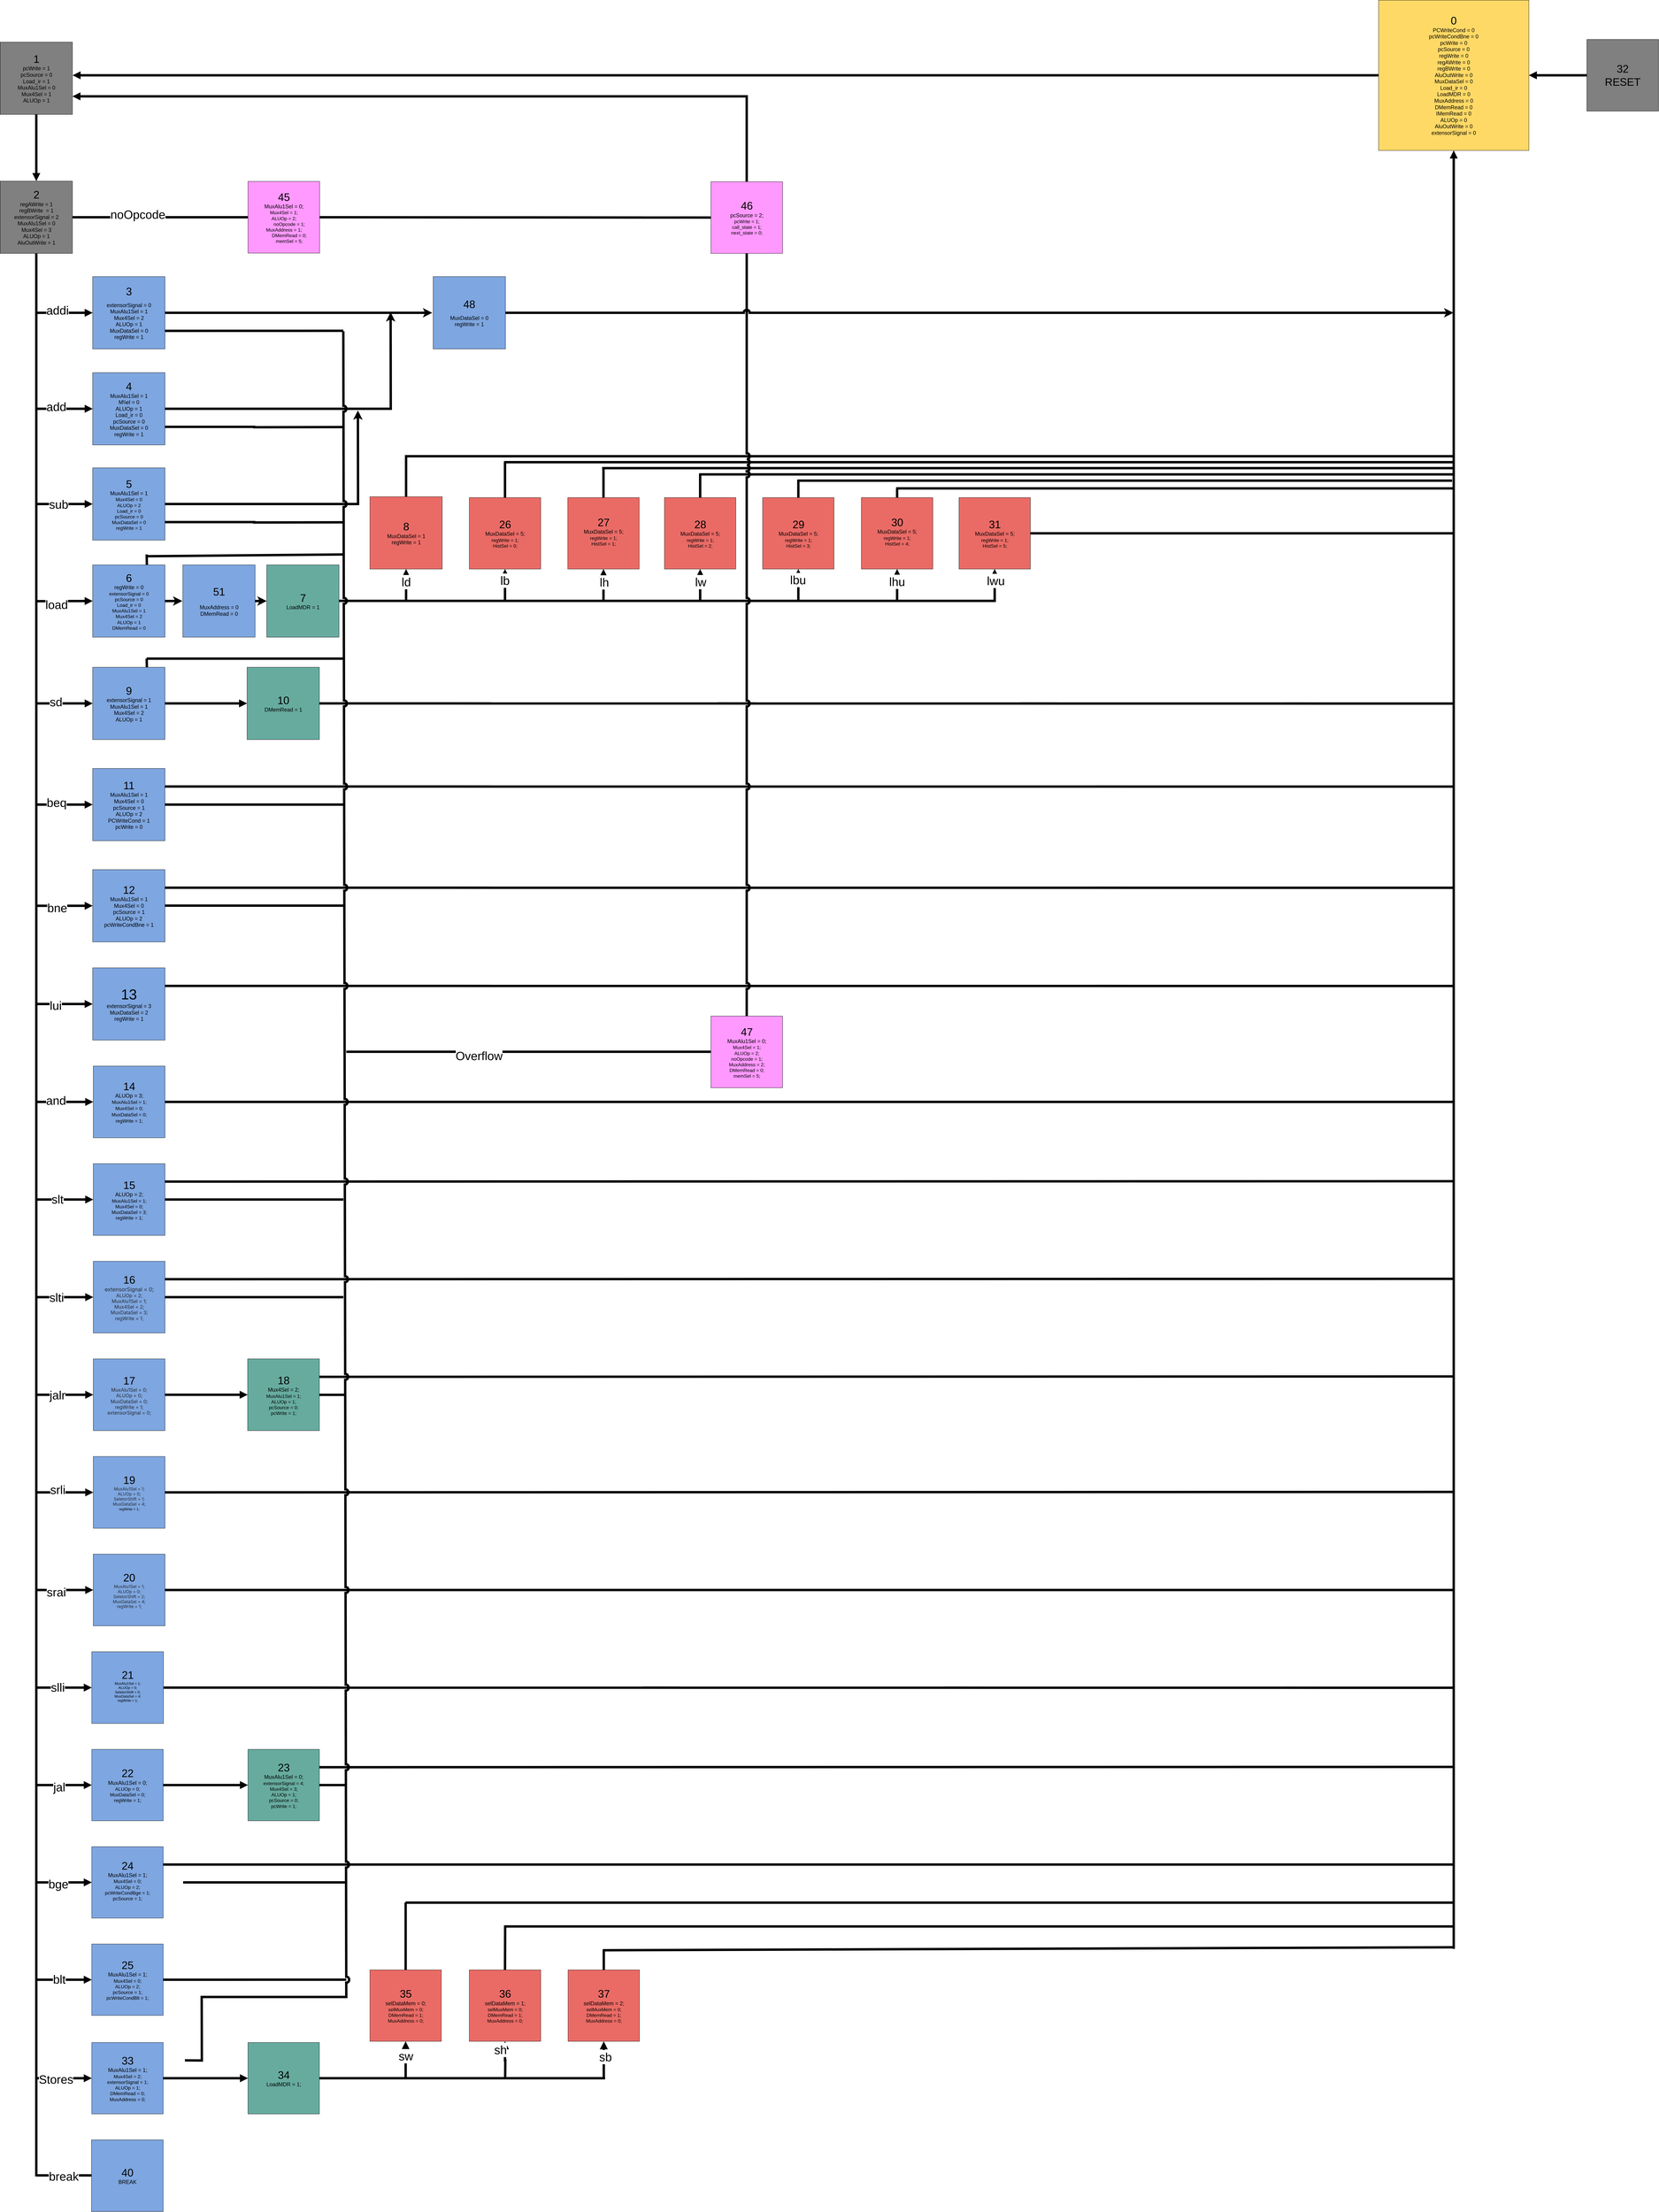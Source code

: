 <mxfile version="12.0.2" type="github" pages="1"><diagram id="GfeI7cuvr8lTpVwYaljc" name="Page-1"><mxGraphModel dx="20932" dy="20862" grid="1" gridSize="10" guides="1" tooltips="1" connect="1" arrows="1" fold="1" page="1" pageScale="1" pageWidth="10000" pageHeight="10000" math="0" shadow="0"><root><mxCell id="0"/><mxCell id="1" parent="0"/><mxCell id="e0AXkp45sy2Ry3DgqxkI-114" style="edgeStyle=orthogonalEdgeStyle;rounded=0;orthogonalLoop=1;jettySize=auto;html=1;startArrow=block;startFill=1;endArrow=none;endFill=0;strokeWidth=8;" parent="1" source="e0AXkp45sy2Ry3DgqxkI-5" edge="1"><mxGeometry relative="1" as="geometry"><mxPoint x="-17509" y="-17785.5" as="targetPoint"/></mxGeometry></mxCell><mxCell id="e0AXkp45sy2Ry3DgqxkI-242" value="add" style="text;html=1;resizable=0;points=[];align=center;verticalAlign=middle;labelBackgroundColor=#ffffff;fontSize=40;" parent="e0AXkp45sy2Ry3DgqxkI-114" vertex="1" connectable="0"><mxGeometry x="0.321" y="-8" relative="1" as="geometry"><mxPoint x="1" as="offset"/></mxGeometry></mxCell><mxCell id="e0AXkp45sy2Ry3DgqxkI-183" style="edgeStyle=orthogonalEdgeStyle;rounded=0;jumpStyle=arc;orthogonalLoop=1;jettySize=auto;html=1;exitX=1;exitY=0.75;exitDx=0;exitDy=0;startArrow=none;startFill=0;endArrow=none;endFill=0;strokeWidth=8;" parent="1" source="e0AXkp45sy2Ry3DgqxkI-5" edge="1"><mxGeometry relative="1" as="geometry"><mxPoint x="-16479" y="-17724" as="targetPoint"/></mxGeometry></mxCell><mxCell id="GpthV95DSuQ36f9Iy-Wf-6" style="edgeStyle=orthogonalEdgeStyle;rounded=0;jumpStyle=arc;orthogonalLoop=1;jettySize=auto;html=1;strokeWidth=8;" edge="1" parent="1" source="e0AXkp45sy2Ry3DgqxkI-5"><mxGeometry relative="1" as="geometry"><mxPoint x="-16320" y="-18110" as="targetPoint"/></mxGeometry></mxCell><mxCell id="e0AXkp45sy2Ry3DgqxkI-5" value="&lt;font&gt;&lt;span style=&quot;white-space: normal&quot;&gt;&lt;span style=&quot;font-size: 36px&quot;&gt;4&lt;/span&gt;&lt;br&gt;&lt;span style=&quot;font-size: 18px&quot;&gt;MuxAlu1Sel = 1&lt;/span&gt;&lt;/span&gt;&lt;br style=&quot;white-space: normal&quot;&gt;&lt;span style=&quot;font-size: 18px ; white-space: normal&quot;&gt;M\\\\el = 0&lt;/span&gt;&lt;br style=&quot;white-space: normal&quot;&gt;&lt;span style=&quot;font-size: 18px ; white-space: normal&quot;&gt;ALUOp = 1&lt;/span&gt;&lt;br style=&quot;white-space: normal&quot;&gt;&lt;span style=&quot;font-size: 18px ; white-space: normal&quot;&gt;Load_ir = 0&lt;/span&gt;&lt;br style=&quot;white-space: normal&quot;&gt;&lt;span style=&quot;font-size: 18px ; white-space: normal&quot;&gt;pcSource = 0&lt;/span&gt;&lt;br style=&quot;white-space: normal&quot;&gt;&lt;span style=&quot;font-size: 18px ; white-space: normal&quot;&gt;MuxDataSel = 0&lt;/span&gt;&lt;br style=&quot;white-space: normal&quot;&gt;&lt;span style=&quot;font-size: 18px ; white-space: normal&quot;&gt;regWrite = 1&lt;/span&gt;&lt;/font&gt;" style="whiteSpace=wrap;html=1;aspect=fixed;fillColor=#7EA6E0;" parent="1" vertex="1"><mxGeometry x="-17321.5" y="-17907" width="243" height="243" as="geometry"/></mxCell><mxCell id="e0AXkp45sy2Ry3DgqxkI-187" style="edgeStyle=orthogonalEdgeStyle;rounded=0;jumpStyle=arc;orthogonalLoop=1;jettySize=auto;html=1;exitX=0.75;exitY=0;exitDx=0;exitDy=0;startArrow=none;startFill=0;endArrow=none;endFill=0;strokeWidth=8;" parent="1" source="e0AXkp45sy2Ry3DgqxkI-6" edge="1"><mxGeometry relative="1" as="geometry"><mxPoint x="-17140" y="-17296" as="targetPoint"/></mxGeometry></mxCell><mxCell id="e0AXkp45sy2Ry3DgqxkI-238" style="edgeStyle=orthogonalEdgeStyle;rounded=0;jumpStyle=arc;orthogonalLoop=1;jettySize=auto;html=1;startArrow=block;startFill=1;endArrow=none;endFill=0;strokeWidth=8;" parent="1" source="e0AXkp45sy2Ry3DgqxkI-6" edge="1"><mxGeometry relative="1" as="geometry"><mxPoint x="-17509" y="-17139" as="targetPoint"/></mxGeometry></mxCell><mxCell id="e0AXkp45sy2Ry3DgqxkI-244" value="load" style="text;html=1;resizable=0;points=[];align=center;verticalAlign=middle;labelBackgroundColor=#ffffff;fontSize=40;" parent="e0AXkp45sy2Ry3DgqxkI-238" vertex="1" connectable="0"><mxGeometry x="0.311" y="10" relative="1" as="geometry"><mxPoint x="1" as="offset"/></mxGeometry></mxCell><mxCell id="GpthV95DSuQ36f9Iy-Wf-9" style="edgeStyle=orthogonalEdgeStyle;rounded=0;jumpStyle=arc;orthogonalLoop=1;jettySize=auto;html=1;strokeWidth=8;" edge="1" parent="1" source="e0AXkp45sy2Ry3DgqxkI-6"><mxGeometry relative="1" as="geometry"><mxPoint x="-17020" y="-17139.5" as="targetPoint"/></mxGeometry></mxCell><mxCell id="e0AXkp45sy2Ry3DgqxkI-6" value="&lt;span style=&quot;white-space: normal&quot;&gt;&lt;font style=&quot;font-size: 36px&quot;&gt;6&lt;/font&gt;&lt;br&gt;&lt;font style=&quot;font-size: 18px&quot;&gt;regWrite = 0&lt;/font&gt;&lt;/span&gt;&lt;font size=&quot;3&quot;&gt;&lt;br style=&quot;white-space: normal&quot;&gt;&lt;span style=&quot;white-space: normal&quot;&gt;extensorSignal = 0&lt;/span&gt;&lt;br style=&quot;white-space: normal&quot;&gt;&lt;span style=&quot;white-space: normal&quot;&gt;pcSource = 0&lt;/span&gt;&lt;br style=&quot;white-space: normal&quot;&gt;&lt;span style=&quot;white-space: normal&quot;&gt;Load_ir = 0&lt;/span&gt;&lt;br style=&quot;white-space: normal&quot;&gt;&lt;span style=&quot;white-space: normal&quot;&gt;MuxAlu1Sel = 1&lt;/span&gt;&lt;br style=&quot;white-space: normal&quot;&gt;&lt;span style=&quot;white-space: normal&quot;&gt;Mux4Sel = 2&lt;/span&gt;&lt;br style=&quot;white-space: normal&quot;&gt;&lt;span style=&quot;white-space: normal&quot;&gt;ALUOp = 1&lt;/span&gt;&lt;br style=&quot;white-space: normal&quot;&gt;&lt;span style=&quot;white-space: normal&quot;&gt;DMemRead = 0&lt;/span&gt;&lt;/font&gt;" style="whiteSpace=wrap;html=1;aspect=fixed;fillColor=#7EA6E0;" parent="1" vertex="1"><mxGeometry x="-17321.5" y="-17261" width="243" height="243" as="geometry"/></mxCell><mxCell id="e0AXkp45sy2Ry3DgqxkI-115" style="edgeStyle=orthogonalEdgeStyle;rounded=0;orthogonalLoop=1;jettySize=auto;html=1;startArrow=block;startFill=1;endArrow=none;endFill=0;strokeWidth=8;" parent="1" source="e0AXkp45sy2Ry3DgqxkI-7" edge="1"><mxGeometry relative="1" as="geometry"><mxPoint x="-17509" y="-17465.5" as="targetPoint"/></mxGeometry></mxCell><mxCell id="e0AXkp45sy2Ry3DgqxkI-243" value="sub" style="text;html=1;resizable=0;points=[];align=center;verticalAlign=middle;labelBackgroundColor=#ffffff;fontSize=40;" parent="e0AXkp45sy2Ry3DgqxkI-115" vertex="1" connectable="0"><mxGeometry x="0.228" relative="1" as="geometry"><mxPoint as="offset"/></mxGeometry></mxCell><mxCell id="e0AXkp45sy2Ry3DgqxkI-184" style="edgeStyle=orthogonalEdgeStyle;rounded=0;jumpStyle=arc;orthogonalLoop=1;jettySize=auto;html=1;exitX=1;exitY=0.75;exitDx=0;exitDy=0;startArrow=none;startFill=0;endArrow=none;endFill=0;strokeWidth=8;" parent="1" source="e0AXkp45sy2Ry3DgqxkI-7" edge="1"><mxGeometry relative="1" as="geometry"><mxPoint x="-16479" y="-17404" as="targetPoint"/></mxGeometry></mxCell><mxCell id="GpthV95DSuQ36f9Iy-Wf-7" style="edgeStyle=orthogonalEdgeStyle;rounded=0;jumpStyle=arc;orthogonalLoop=1;jettySize=auto;html=1;strokeWidth=8;" edge="1" parent="1" source="e0AXkp45sy2Ry3DgqxkI-7"><mxGeometry relative="1" as="geometry"><mxPoint x="-16430" y="-17780" as="targetPoint"/></mxGeometry></mxCell><mxCell id="e0AXkp45sy2Ry3DgqxkI-7" value="&lt;span style=&quot;white-space: normal&quot;&gt;&lt;font style=&quot;font-size: 36px&quot;&gt;5&lt;/font&gt;&lt;br&gt;&lt;font style=&quot;font-size: 18px&quot;&gt;MuxAlu1Sel = 1&lt;/font&gt;&lt;/span&gt;&lt;font size=&quot;3&quot;&gt;&lt;br style=&quot;white-space: normal&quot;&gt;&lt;span style=&quot;white-space: normal&quot;&gt;Mux4Sel = 0&lt;/span&gt;&lt;br style=&quot;white-space: normal&quot;&gt;&lt;span style=&quot;white-space: normal&quot;&gt;ALUOp = 2&lt;/span&gt;&lt;br style=&quot;white-space: normal&quot;&gt;&lt;span style=&quot;white-space: normal&quot;&gt;Load_ir = 0&lt;/span&gt;&lt;br style=&quot;white-space: normal&quot;&gt;&lt;span style=&quot;white-space: normal&quot;&gt;pcSource = 0&lt;/span&gt;&lt;br style=&quot;white-space: normal&quot;&gt;&lt;span style=&quot;white-space: normal&quot;&gt;MuxDataSel = 0&lt;/span&gt;&lt;br style=&quot;white-space: normal&quot;&gt;&lt;span style=&quot;white-space: normal&quot;&gt;regWrite = 1&lt;/span&gt;&lt;/font&gt;" style="whiteSpace=wrap;html=1;aspect=fixed;fillColor=#7EA6E0;" parent="1" vertex="1"><mxGeometry x="-17321.5" y="-17587" width="243" height="243" as="geometry"/></mxCell><mxCell id="e0AXkp45sy2Ry3DgqxkI-113" style="edgeStyle=orthogonalEdgeStyle;rounded=0;orthogonalLoop=1;jettySize=auto;html=1;startArrow=block;startFill=1;endArrow=none;endFill=0;strokeWidth=8;" parent="1" source="e0AXkp45sy2Ry3DgqxkI-8" edge="1"><mxGeometry relative="1" as="geometry"><mxPoint x="-17509" y="-18108" as="targetPoint"/></mxGeometry></mxCell><mxCell id="e0AXkp45sy2Ry3DgqxkI-241" value="addi" style="text;html=1;resizable=0;points=[];align=center;verticalAlign=middle;labelBackgroundColor=#ffffff;fontSize=40;" parent="e0AXkp45sy2Ry3DgqxkI-113" vertex="1" connectable="0"><mxGeometry x="0.275" y="-10" relative="1" as="geometry"><mxPoint x="1" as="offset"/></mxGeometry></mxCell><mxCell id="e0AXkp45sy2Ry3DgqxkI-180" style="edgeStyle=orthogonalEdgeStyle;rounded=0;jumpStyle=arc;orthogonalLoop=1;jettySize=auto;html=1;exitX=1;exitY=0.75;exitDx=0;exitDy=0;startArrow=none;startFill=0;endArrow=none;endFill=0;strokeWidth=8;" parent="1" source="e0AXkp45sy2Ry3DgqxkI-8" edge="1"><mxGeometry relative="1" as="geometry"><mxPoint x="-16479" y="-18047.448" as="targetPoint"/></mxGeometry></mxCell><mxCell id="GpthV95DSuQ36f9Iy-Wf-2" style="edgeStyle=orthogonalEdgeStyle;rounded=0;orthogonalLoop=1;jettySize=auto;html=1;strokeWidth=8;" edge="1" parent="1" source="e0AXkp45sy2Ry3DgqxkI-8"><mxGeometry relative="1" as="geometry"><mxPoint x="-16180" y="-18108" as="targetPoint"/></mxGeometry></mxCell><mxCell id="e0AXkp45sy2Ry3DgqxkI-8" value="&lt;span style=&quot;font-size: 36px&quot;&gt;3&lt;br&gt;&lt;/span&gt;&lt;br&gt;&lt;font style=&quot;font-size: 18px&quot;&gt;extensorSignal = 0&lt;br&gt;MuxAlu1Sel = 1&lt;br&gt;Mux4Sel = 2&lt;br&gt;ALUOp = 1&lt;br&gt;MuxDataSel = 0&lt;br&gt;regWrite = 1&lt;/font&gt;" style="whiteSpace=wrap;html=1;aspect=fixed;fillColor=#7EA6E0;" parent="1" vertex="1"><mxGeometry x="-17321.5" y="-18229.5" width="243" height="243" as="geometry"/></mxCell><mxCell id="e0AXkp45sy2Ry3DgqxkI-81" style="edgeStyle=orthogonalEdgeStyle;rounded=0;orthogonalLoop=1;jettySize=auto;html=1;entryX=1;entryY=0.5;entryDx=0;entryDy=0;startArrow=block;startFill=1;endArrow=none;endFill=0;strokeWidth=8;" parent="1" source="e0AXkp45sy2Ry3DgqxkI-9" target="e0AXkp45sy2Ry3DgqxkI-12" edge="1"><mxGeometry relative="1" as="geometry"/></mxCell><mxCell id="e0AXkp45sy2Ry3DgqxkI-237" style="edgeStyle=orthogonalEdgeStyle;rounded=0;jumpStyle=arc;orthogonalLoop=1;jettySize=auto;html=1;startArrow=none;startFill=0;endArrow=none;endFill=0;strokeWidth=8;" parent="1" source="e0AXkp45sy2Ry3DgqxkI-9" edge="1"><mxGeometry relative="1" as="geometry"><mxPoint x="-12749" y="-16795" as="targetPoint"/></mxGeometry></mxCell><mxCell id="e0AXkp45sy2Ry3DgqxkI-9" value="&lt;span style=&quot;white-space: normal&quot;&gt;&lt;font&gt;&lt;font style=&quot;font-size: 36px&quot;&gt;10&lt;/font&gt;&lt;br&gt;&lt;span style=&quot;font-size: 18px&quot;&gt;DMemRead = 1&lt;/span&gt;&lt;/font&gt;&lt;/span&gt;" style="whiteSpace=wrap;html=1;aspect=fixed;fillColor=#67AB9F;" parent="1" vertex="1"><mxGeometry x="-16802.5" y="-16917" width="243" height="243" as="geometry"/></mxCell><mxCell id="e0AXkp45sy2Ry3DgqxkI-89" style="edgeStyle=orthogonalEdgeStyle;rounded=0;orthogonalLoop=1;jettySize=auto;html=1;startArrow=none;startFill=0;endArrow=none;endFill=0;strokeWidth=8;" parent="1" source="e0AXkp45sy2Ry3DgqxkI-10" edge="1"><mxGeometry relative="1" as="geometry"><mxPoint x="-14285.5" y="-17140" as="targetPoint"/></mxGeometry></mxCell><mxCell id="e0AXkp45sy2Ry3DgqxkI-10" value="&lt;font&gt;&lt;font style=&quot;font-size: 36px&quot;&gt;7&lt;/font&gt;&lt;br style=&quot;white-space: normal&quot;&gt;&lt;span style=&quot;font-size: 18px ; white-space: normal&quot;&gt;LoadMDR = 1&lt;/span&gt;&lt;/font&gt;" style="whiteSpace=wrap;html=1;aspect=fixed;fillColor=#67AB9F;" parent="1" vertex="1"><mxGeometry x="-16736.5" y="-17261" width="243" height="243" as="geometry"/></mxCell><mxCell id="e0AXkp45sy2Ry3DgqxkI-138" style="edgeStyle=orthogonalEdgeStyle;rounded=0;orthogonalLoop=1;jettySize=auto;html=1;entryX=0.5;entryY=0;entryDx=0;entryDy=0;startArrow=none;startFill=0;endArrow=block;endFill=1;strokeWidth=8;" parent="1" source="e0AXkp45sy2Ry3DgqxkI-11" target="e0AXkp45sy2Ry3DgqxkI-13" edge="1"><mxGeometry relative="1" as="geometry"/></mxCell><mxCell id="e0AXkp45sy2Ry3DgqxkI-210" style="edgeStyle=orthogonalEdgeStyle;rounded=0;jumpStyle=arc;orthogonalLoop=1;jettySize=auto;html=1;exitX=1;exitY=0.75;exitDx=0;exitDy=0;startArrow=block;startFill=1;endArrow=none;endFill=0;strokeWidth=8;entryX=0.5;entryY=0;entryDx=0;entryDy=0;" parent="1" source="e0AXkp45sy2Ry3DgqxkI-11" target="e0AXkp45sy2Ry3DgqxkI-23" edge="1"><mxGeometry relative="1" as="geometry"><mxPoint x="-16199" y="-18836" as="targetPoint"/></mxGeometry></mxCell><mxCell id="e0AXkp45sy2Ry3DgqxkI-11" value="&lt;font&gt;&lt;span style=&quot;font-size: 36px&quot;&gt;1&lt;/span&gt;&lt;br&gt;&lt;font style=&quot;font-size: 18px&quot;&gt;pcWrite = 1&lt;br&gt;pcSource = 0&lt;br&gt;Load_ir = 1&lt;br&gt;MuxAlu1Sel = 0&lt;br&gt;Mux4Sel = 1&lt;br&gt;ALUOp = 1&lt;/font&gt;&lt;br&gt;&lt;/font&gt;" style="whiteSpace=wrap;html=1;aspect=fixed;fillColor=#808080;" parent="1" vertex="1"><mxGeometry x="-17632.5" y="-19017.5" width="243" height="243" as="geometry"/></mxCell><mxCell id="e0AXkp45sy2Ry3DgqxkI-117" style="edgeStyle=orthogonalEdgeStyle;rounded=0;orthogonalLoop=1;jettySize=auto;html=1;startArrow=block;startFill=1;endArrow=none;endFill=0;strokeWidth=8;" parent="1" source="e0AXkp45sy2Ry3DgqxkI-12" edge="1"><mxGeometry relative="1" as="geometry"><mxPoint x="-17509" y="-16795.5" as="targetPoint"/></mxGeometry></mxCell><mxCell id="e0AXkp45sy2Ry3DgqxkI-245" value="sd" style="text;html=1;resizable=0;points=[];align=center;verticalAlign=middle;labelBackgroundColor=#ffffff;fontSize=40;" parent="e0AXkp45sy2Ry3DgqxkI-117" vertex="1" connectable="0"><mxGeometry x="0.337" y="-6" relative="1" as="geometry"><mxPoint x="1" as="offset"/></mxGeometry></mxCell><mxCell id="e0AXkp45sy2Ry3DgqxkI-190" style="edgeStyle=orthogonalEdgeStyle;rounded=0;jumpStyle=arc;orthogonalLoop=1;jettySize=auto;html=1;exitX=0.75;exitY=0;exitDx=0;exitDy=0;startArrow=none;startFill=0;endArrow=none;endFill=0;strokeWidth=8;" parent="1" source="e0AXkp45sy2Ry3DgqxkI-12" edge="1"><mxGeometry relative="1" as="geometry"><mxPoint x="-17140" y="-16946" as="targetPoint"/></mxGeometry></mxCell><mxCell id="e0AXkp45sy2Ry3DgqxkI-12" value="&lt;font&gt;&lt;span style=&quot;white-space: normal&quot;&gt;&lt;font style=&quot;font-size: 36px&quot;&gt;9&lt;/font&gt;&lt;br&gt;&lt;span style=&quot;font-size: 18px&quot;&gt;extensorSignal = 1&lt;/span&gt;&lt;/span&gt;&lt;br style=&quot;white-space: normal&quot;&gt;&lt;span style=&quot;font-size: 18px ; white-space: normal&quot;&gt;MuxAlu1Sel = 1&lt;/span&gt;&lt;br style=&quot;white-space: normal&quot;&gt;&lt;span style=&quot;font-size: 18px ; white-space: normal&quot;&gt;Mux4Sel = 2&lt;/span&gt;&lt;br style=&quot;white-space: normal&quot;&gt;&lt;span style=&quot;font-size: 18px ; white-space: normal&quot;&gt;ALUOp = 1&lt;/span&gt;&lt;/font&gt;" style="whiteSpace=wrap;html=1;aspect=fixed;fillColor=#7EA6E0;" parent="1" vertex="1"><mxGeometry x="-17321.5" y="-16917" width="243" height="243" as="geometry"/></mxCell><mxCell id="e0AXkp45sy2Ry3DgqxkI-110" style="edgeStyle=orthogonalEdgeStyle;rounded=0;orthogonalLoop=1;jettySize=auto;html=1;startArrow=none;startFill=0;endArrow=none;endFill=0;strokeWidth=8;" parent="1" source="e0AXkp45sy2Ry3DgqxkI-13" edge="1"><mxGeometry relative="1" as="geometry"><mxPoint x="-17511" y="-11846" as="targetPoint"/></mxGeometry></mxCell><mxCell id="e0AXkp45sy2Ry3DgqxkI-205" style="edgeStyle=orthogonalEdgeStyle;rounded=0;jumpStyle=arc;orthogonalLoop=1;jettySize=auto;html=1;entryX=0;entryY=0.5;entryDx=0;entryDy=0;startArrow=none;startFill=0;endArrow=none;endFill=0;strokeWidth=8;" parent="1" source="e0AXkp45sy2Ry3DgqxkI-13" target="e0AXkp45sy2Ry3DgqxkI-22" edge="1"><mxGeometry relative="1" as="geometry"/></mxCell><mxCell id="e0AXkp45sy2Ry3DgqxkI-270" value="noOpcode" style="text;html=1;resizable=0;points=[];align=center;verticalAlign=middle;labelBackgroundColor=#ffffff;fontSize=40;" parent="e0AXkp45sy2Ry3DgqxkI-205" vertex="1" connectable="0"><mxGeometry x="-0.001" y="76" relative="1" as="geometry"><mxPoint x="-75" y="66" as="offset"/></mxGeometry></mxCell><mxCell id="e0AXkp45sy2Ry3DgqxkI-13" value="&lt;span style=&quot;font-size: 36px&quot;&gt;2&lt;/span&gt;&lt;br style=&quot;white-space: normal&quot;&gt;&lt;font style=&quot;font-size: 18px&quot;&gt;regAWrite = 1&lt;br&gt;regBWrite&amp;nbsp; = 1&lt;br&gt;extensorSignal = 2&lt;br&gt;MuxAlu1Sel = 0&lt;br&gt;Mux4Sel = 3&lt;br&gt;ALUOp = 1&lt;br&gt;AluOutWrite = 1&lt;/font&gt;" style="whiteSpace=wrap;html=1;aspect=fixed;fillColor=#808080;" parent="1" vertex="1"><mxGeometry x="-17632.5" y="-18550.5" width="243" height="243" as="geometry"/></mxCell><mxCell id="e0AXkp45sy2Ry3DgqxkI-93" style="edgeStyle=orthogonalEdgeStyle;rounded=0;orthogonalLoop=1;jettySize=auto;html=1;startArrow=block;startFill=1;endArrow=none;endFill=0;strokeWidth=8;" parent="1" source="e0AXkp45sy2Ry3DgqxkI-14" edge="1"><mxGeometry relative="1" as="geometry"><mxPoint x="-16268" y="-17137" as="targetPoint"/></mxGeometry></mxCell><mxCell id="e0AXkp45sy2Ry3DgqxkI-263" value="ld" style="text;html=1;resizable=0;points=[];align=center;verticalAlign=middle;labelBackgroundColor=#ffffff;fontSize=40;" parent="e0AXkp45sy2Ry3DgqxkI-93" vertex="1" connectable="0"><mxGeometry x="-0.218" relative="1" as="geometry"><mxPoint as="offset"/></mxGeometry></mxCell><mxCell id="e0AXkp45sy2Ry3DgqxkI-146" style="edgeStyle=orthogonalEdgeStyle;rounded=0;orthogonalLoop=1;jettySize=auto;html=1;startArrow=none;startFill=0;endArrow=none;endFill=0;strokeWidth=8;" parent="1" source="e0AXkp45sy2Ry3DgqxkI-14" edge="1"><mxGeometry relative="1" as="geometry"><mxPoint x="-16268" y="-17626" as="targetPoint"/></mxGeometry></mxCell><mxCell id="e0AXkp45sy2Ry3DgqxkI-14" value="&lt;font&gt;&lt;span style=&quot;white-space: normal&quot;&gt;&lt;font style=&quot;font-size: 36px&quot;&gt;8&lt;/font&gt;&lt;br&gt;&lt;span style=&quot;font-size: 18px&quot;&gt;MuxDataSel = 1&lt;/span&gt;&lt;/span&gt;&lt;br style=&quot;white-space: normal&quot;&gt;&lt;span style=&quot;font-size: 18px ; white-space: normal&quot;&gt;regWrite = 1&lt;/span&gt;&lt;/font&gt;" style="whiteSpace=wrap;html=1;aspect=fixed;fillColor=#EA6B66;" parent="1" vertex="1"><mxGeometry x="-16389.5" y="-17490" width="243" height="243" as="geometry"/></mxCell><mxCell id="e0AXkp45sy2Ry3DgqxkI-118" style="edgeStyle=orthogonalEdgeStyle;rounded=0;orthogonalLoop=1;jettySize=auto;html=1;startArrow=block;startFill=1;endArrow=none;endFill=0;strokeWidth=8;" parent="1" source="e0AXkp45sy2Ry3DgqxkI-15" edge="1"><mxGeometry relative="1" as="geometry"><mxPoint x="-17509" y="-16455.5" as="targetPoint"/></mxGeometry></mxCell><mxCell id="e0AXkp45sy2Ry3DgqxkI-246" value="beq" style="text;html=1;resizable=0;points=[];align=center;verticalAlign=middle;labelBackgroundColor=#ffffff;fontSize=40;" parent="e0AXkp45sy2Ry3DgqxkI-118" vertex="1" connectable="0"><mxGeometry x="0.306" y="-8" relative="1" as="geometry"><mxPoint x="1" as="offset"/></mxGeometry></mxCell><mxCell id="e0AXkp45sy2Ry3DgqxkI-192" style="edgeStyle=orthogonalEdgeStyle;rounded=0;jumpStyle=arc;orthogonalLoop=1;jettySize=auto;html=1;startArrow=none;startFill=0;endArrow=none;endFill=0;strokeWidth=8;" parent="1" source="e0AXkp45sy2Ry3DgqxkI-15" edge="1"><mxGeometry relative="1" as="geometry"><mxPoint x="-16479" y="-16455.5" as="targetPoint"/></mxGeometry></mxCell><mxCell id="e0AXkp45sy2Ry3DgqxkI-236" style="edgeStyle=orthogonalEdgeStyle;rounded=0;jumpStyle=arc;orthogonalLoop=1;jettySize=auto;html=1;exitX=1;exitY=0.25;exitDx=0;exitDy=0;startArrow=none;startFill=0;endArrow=none;endFill=0;strokeWidth=8;" parent="1" source="e0AXkp45sy2Ry3DgqxkI-15" edge="1"><mxGeometry relative="1" as="geometry"><mxPoint x="-12749" y="-16516" as="targetPoint"/></mxGeometry></mxCell><mxCell id="e0AXkp45sy2Ry3DgqxkI-15" value="&lt;font&gt;&lt;span style=&quot;font-size: 36px&quot;&gt;11&lt;/span&gt;&lt;br&gt;&lt;font style=&quot;font-size: 18px&quot;&gt;MuxAlu1Sel = 1&lt;br&gt;Mux4Sel = 0&lt;br&gt;pcSource = 1&lt;br&gt;ALUOp = 2&lt;br&gt;PCWriteCond = 1&lt;br&gt;pcWrite = 0&lt;/font&gt;&lt;br&gt;&lt;/font&gt;" style="whiteSpace=wrap;html=1;aspect=fixed;fillColor=#7EA6E0;" parent="1" vertex="1"><mxGeometry x="-17321.5" y="-16577" width="243" height="243" as="geometry"/></mxCell><mxCell id="e0AXkp45sy2Ry3DgqxkI-119" style="edgeStyle=orthogonalEdgeStyle;rounded=0;orthogonalLoop=1;jettySize=auto;html=1;startArrow=block;startFill=1;endArrow=none;endFill=0;strokeWidth=8;" parent="1" source="e0AXkp45sy2Ry3DgqxkI-16" edge="1"><mxGeometry relative="1" as="geometry"><mxPoint x="-17509" y="-16115.5" as="targetPoint"/></mxGeometry></mxCell><mxCell id="e0AXkp45sy2Ry3DgqxkI-247" value="bne" style="text;html=1;resizable=0;points=[];align=center;verticalAlign=middle;labelBackgroundColor=#ffffff;fontSize=40;" parent="e0AXkp45sy2Ry3DgqxkI-119" vertex="1" connectable="0"><mxGeometry x="0.275" y="6" relative="1" as="geometry"><mxPoint as="offset"/></mxGeometry></mxCell><mxCell id="e0AXkp45sy2Ry3DgqxkI-194" style="edgeStyle=orthogonalEdgeStyle;rounded=0;jumpStyle=arc;orthogonalLoop=1;jettySize=auto;html=1;startArrow=none;startFill=0;endArrow=none;endFill=0;strokeWidth=8;" parent="1" source="e0AXkp45sy2Ry3DgqxkI-16" edge="1"><mxGeometry relative="1" as="geometry"><mxPoint x="-16479" y="-16116" as="targetPoint"/></mxGeometry></mxCell><mxCell id="e0AXkp45sy2Ry3DgqxkI-235" style="edgeStyle=orthogonalEdgeStyle;rounded=0;jumpStyle=arc;orthogonalLoop=1;jettySize=auto;html=1;exitX=1;exitY=0.25;exitDx=0;exitDy=0;startArrow=none;startFill=0;endArrow=none;endFill=0;strokeWidth=8;" parent="1" source="e0AXkp45sy2Ry3DgqxkI-16" edge="1"><mxGeometry relative="1" as="geometry"><mxPoint x="-12749" y="-16176" as="targetPoint"/></mxGeometry></mxCell><mxCell id="e0AXkp45sy2Ry3DgqxkI-16" value="&lt;font&gt;&lt;font&gt;&lt;font style=&quot;font-size: 36px&quot;&gt;12&lt;/font&gt;&lt;br&gt;&lt;span style=&quot;font-size: 18px&quot;&gt;MuxAlu1Sel = 1&lt;/span&gt;&lt;br&gt;&lt;span style=&quot;font-size: 18px&quot;&gt;Mux4Sel = 0&lt;/span&gt;&lt;br&gt;&lt;span style=&quot;font-size: 18px&quot;&gt;pcSource = 1&lt;/span&gt;&lt;br&gt;&lt;span style=&quot;font-size: 18px&quot;&gt;ALUOp = 2&lt;/span&gt;&lt;br&gt;&lt;span style=&quot;font-size: 18px&quot;&gt;pcWriteCondBne = 1&lt;/span&gt;&lt;/font&gt;&lt;br&gt;&lt;/font&gt;" style="whiteSpace=wrap;html=1;aspect=fixed;fillColor=#7EA6E0;" parent="1" vertex="1"><mxGeometry x="-17321.5" y="-16237" width="243" height="243" as="geometry"/></mxCell><mxCell id="e0AXkp45sy2Ry3DgqxkI-120" style="edgeStyle=orthogonalEdgeStyle;rounded=0;orthogonalLoop=1;jettySize=auto;html=1;startArrow=block;startFill=1;endArrow=none;endFill=0;strokeWidth=8;" parent="1" source="e0AXkp45sy2Ry3DgqxkI-18" edge="1"><mxGeometry relative="1" as="geometry"><mxPoint x="-17509" y="-15785.5" as="targetPoint"/></mxGeometry></mxCell><mxCell id="e0AXkp45sy2Ry3DgqxkI-248" value="lui" style="text;html=1;resizable=0;points=[];align=center;verticalAlign=middle;labelBackgroundColor=#ffffff;fontSize=40;" parent="e0AXkp45sy2Ry3DgqxkI-120" vertex="1" connectable="0"><mxGeometry x="0.337" y="4" relative="1" as="geometry"><mxPoint as="offset"/></mxGeometry></mxCell><mxCell id="e0AXkp45sy2Ry3DgqxkI-234" style="edgeStyle=orthogonalEdgeStyle;rounded=0;jumpStyle=arc;orthogonalLoop=1;jettySize=auto;html=1;exitX=1;exitY=0.25;exitDx=0;exitDy=0;startArrow=none;startFill=0;endArrow=none;endFill=0;strokeWidth=8;" parent="1" source="e0AXkp45sy2Ry3DgqxkI-18" edge="1"><mxGeometry relative="1" as="geometry"><mxPoint x="-12749" y="-15846" as="targetPoint"/></mxGeometry></mxCell><mxCell id="e0AXkp45sy2Ry3DgqxkI-18" value="&lt;font&gt;&lt;font&gt;&lt;font style=&quot;font-size: 48px&quot;&gt;13&lt;/font&gt;&lt;br&gt;&lt;span style=&quot;font-size: 18px&quot;&gt;extensorSignal = 3&lt;/span&gt;&lt;br&gt;&lt;span style=&quot;font-size: 18px&quot;&gt;MuxDataSel = 2&lt;/span&gt;&lt;br&gt;&lt;span style=&quot;font-size: 18px&quot;&gt;regWrite = 1&lt;/span&gt;&lt;/font&gt;&lt;br&gt;&lt;/font&gt;" style="whiteSpace=wrap;html=1;aspect=fixed;fillColor=#7EA6E0;" parent="1" vertex="1"><mxGeometry x="-17321.5" y="-15907" width="243" height="243" as="geometry"/></mxCell><mxCell id="e0AXkp45sy2Ry3DgqxkI-137" style="edgeStyle=orthogonalEdgeStyle;rounded=0;orthogonalLoop=1;jettySize=auto;html=1;entryX=1.002;entryY=0.459;entryDx=0;entryDy=0;entryPerimeter=0;startArrow=none;startFill=0;endArrow=block;endFill=1;strokeWidth=8;" parent="1" source="e0AXkp45sy2Ry3DgqxkI-19" target="e0AXkp45sy2Ry3DgqxkI-11" edge="1"><mxGeometry relative="1" as="geometry"/></mxCell><mxCell id="e0AXkp45sy2Ry3DgqxkI-140" style="edgeStyle=orthogonalEdgeStyle;rounded=0;orthogonalLoop=1;jettySize=auto;html=1;startArrow=block;startFill=1;endArrow=none;endFill=0;strokeWidth=8;" parent="1" source="e0AXkp45sy2Ry3DgqxkI-19" edge="1"><mxGeometry relative="1" as="geometry"><mxPoint x="-12746.5" y="-12610.615" as="targetPoint"/></mxGeometry></mxCell><mxCell id="e0AXkp45sy2Ry3DgqxkI-19" value="&lt;font&gt;&lt;font&gt;&lt;font style=&quot;font-size: 36px&quot;&gt;0&lt;/font&gt;&lt;br&gt;&lt;span style=&quot;font-size: 18px&quot;&gt;PCWriteCond = 0&lt;/span&gt;&lt;br&gt;&lt;span style=&quot;font-size: 18px&quot;&gt;pcWriteCondBne = 0&lt;/span&gt;&lt;br&gt;&lt;span style=&quot;font-size: 18px&quot;&gt;pcWrite = 0&lt;/span&gt;&lt;br&gt;&lt;span style=&quot;font-size: 18px&quot;&gt;pcSource = 0&lt;/span&gt;&lt;br&gt;&lt;span style=&quot;font-size: 18px&quot;&gt;regWrite = 0&lt;/span&gt;&lt;br&gt;&lt;span style=&quot;font-size: 18px&quot;&gt;regAWrite = 0&lt;/span&gt;&lt;br&gt;&lt;span style=&quot;font-size: 18px&quot;&gt;regBWrite = 0&lt;/span&gt;&lt;br&gt;&lt;span style=&quot;font-size: 18px&quot;&gt;AluOutWrite = 0&lt;/span&gt;&lt;br&gt;&lt;span style=&quot;font-size: 18px&quot;&gt;MuxDataSel = 0&lt;/span&gt;&lt;br&gt;&lt;span style=&quot;font-size: 18px&quot;&gt;Load_ir = 0&lt;/span&gt;&lt;br&gt;&lt;span style=&quot;font-size: 18px&quot;&gt;LoadMDR = 0&lt;/span&gt;&lt;br&gt;&lt;span style=&quot;font-size: 18px&quot;&gt;MuxAddress = 0&lt;/span&gt;&lt;br&gt;&lt;span style=&quot;font-size: 18px&quot;&gt;DMemRead = 0&lt;/span&gt;&lt;br&gt;&lt;span style=&quot;font-size: 18px&quot;&gt;IMemRead = 0&lt;/span&gt;&lt;br&gt;&lt;span style=&quot;font-size: 18px&quot;&gt;ALUOp = 0&lt;/span&gt;&lt;br&gt;&lt;span style=&quot;font-size: 18px&quot;&gt;AluOutWrite = 0&lt;/span&gt;&lt;br&gt;&lt;span style=&quot;font-size: 18px&quot;&gt;extensorSignal = 0&lt;/span&gt;&lt;/font&gt;&lt;br&gt;&lt;/font&gt;" style="whiteSpace=wrap;html=1;aspect=fixed;fillColor=#FFD966;" parent="1" vertex="1"><mxGeometry x="-12999" y="-19158.5" width="505" height="505" as="geometry"/></mxCell><mxCell id="e0AXkp45sy2Ry3DgqxkI-215" style="edgeStyle=orthogonalEdgeStyle;rounded=0;jumpStyle=arc;orthogonalLoop=1;jettySize=auto;html=1;startArrow=block;startFill=1;endArrow=none;endFill=0;strokeWidth=8;" parent="1" edge="1"><mxGeometry relative="1" as="geometry"><mxPoint x="-17509" y="-11849.5" as="targetPoint"/><mxPoint x="-17256.5" y="-11849.5" as="sourcePoint"/></mxGeometry></mxCell><mxCell id="e0AXkp45sy2Ry3DgqxkI-260" value="break" style="text;html=1;resizable=0;points=[];align=center;verticalAlign=middle;labelBackgroundColor=#ffffff;fontSize=40;" parent="e0AXkp45sy2Ry3DgqxkI-215" vertex="1" connectable="0"><mxGeometry x="0.295" y="2" relative="1" as="geometry"><mxPoint x="1" as="offset"/></mxGeometry></mxCell><mxCell id="e0AXkp45sy2Ry3DgqxkI-20" value="&lt;span style=&quot;white-space: normal&quot;&gt;&lt;font&gt;&lt;font style=&quot;font-size: 36px&quot;&gt;40&lt;/font&gt;&lt;br&gt;&lt;span style=&quot;font-size: 18px&quot;&gt;BREAK&lt;/span&gt;&lt;/font&gt;&lt;/span&gt;" style="whiteSpace=wrap;html=1;aspect=fixed;fillColor=#7EA6E0;" parent="1" vertex="1"><mxGeometry x="-17325.5" y="-11969" width="241" height="241" as="geometry"/></mxCell><mxCell id="e0AXkp45sy2Ry3DgqxkI-136" style="edgeStyle=orthogonalEdgeStyle;rounded=0;orthogonalLoop=1;jettySize=auto;html=1;entryX=1;entryY=0.5;entryDx=0;entryDy=0;startArrow=none;startFill=0;endArrow=block;endFill=1;strokeWidth=8;" parent="1" source="e0AXkp45sy2Ry3DgqxkI-21" target="e0AXkp45sy2Ry3DgqxkI-19" edge="1"><mxGeometry relative="1" as="geometry"/></mxCell><mxCell id="e0AXkp45sy2Ry3DgqxkI-21" value="&lt;span style=&quot;font-size: 36px&quot;&gt;32&lt;br&gt;RESET&lt;/span&gt;" style="whiteSpace=wrap;html=1;aspect=fixed;fillColor=#808080;" parent="1" vertex="1"><mxGeometry x="-12299" y="-19026.5" width="241" height="241" as="geometry"/></mxCell><mxCell id="e0AXkp45sy2Ry3DgqxkI-207" style="edgeStyle=orthogonalEdgeStyle;rounded=0;jumpStyle=arc;orthogonalLoop=1;jettySize=auto;html=1;entryX=0;entryY=0.5;entryDx=0;entryDy=0;startArrow=none;startFill=0;endArrow=none;endFill=0;strokeWidth=8;" parent="1" source="e0AXkp45sy2Ry3DgqxkI-22" target="e0AXkp45sy2Ry3DgqxkI-23" edge="1"><mxGeometry relative="1" as="geometry"/></mxCell><mxCell id="e0AXkp45sy2Ry3DgqxkI-22" value="&lt;div&gt;&lt;font style=&quot;font-size: 36px&quot;&gt;45&lt;/font&gt;&lt;/div&gt;&lt;div&gt;&lt;font style=&quot;font-size: 18px&quot;&gt;MuxAlu1Sel = 0;&lt;/font&gt;&lt;/div&gt;&lt;div&gt;&lt;span style=&quot;font-size: medium&quot;&gt;Mux4Sel = 1;&lt;/span&gt;&lt;/div&gt;&lt;div&gt;&lt;span style=&quot;font-size: medium&quot;&gt;ALUOp = 2;&lt;/span&gt;&lt;/div&gt;&lt;div&gt;&lt;font size=&quot;3&quot;&gt;&lt;span style=&quot;white-space: pre&quot;&gt;&#9;&lt;/span&gt;noOpcode = 1;&lt;/font&gt;&lt;/div&gt;&lt;div&gt;&lt;span style=&quot;font-size: medium&quot;&gt;MuxAddress = 1;&lt;/span&gt;&lt;br&gt;&lt;/div&gt;&lt;div&gt;&lt;font size=&quot;3&quot;&gt;&lt;span style=&quot;white-space: pre&quot;&gt;&#9;&lt;/span&gt;DMemRead = 0;&lt;/font&gt;&lt;/div&gt;&lt;div&gt;&lt;font size=&quot;3&quot;&gt;&lt;span style=&quot;white-space: pre&quot;&gt;&#9;&lt;/span&gt;memSel = 5;&lt;/font&gt;&lt;/div&gt;" style="whiteSpace=wrap;html=1;aspect=fixed;fillColor=#FF99FF;" parent="1" vertex="1"><mxGeometry x="-16799.5" y="-18549.5" width="241" height="241" as="geometry"/></mxCell><mxCell id="e0AXkp45sy2Ry3DgqxkI-23" value="&lt;div&gt;&lt;font style=&quot;font-size: 36px&quot;&gt;46&lt;/font&gt;&lt;/div&gt;&lt;div&gt;&lt;font style=&quot;font-size: 18px&quot;&gt;pcSource = 2;&lt;/font&gt;&lt;/div&gt;&lt;div&gt;&lt;span style=&quot;font-size: medium&quot;&gt;pcWrite = 1;&lt;/span&gt;&lt;/div&gt;&lt;div&gt;&lt;span style=&quot;font-size: medium&quot;&gt;call_state = 1;&lt;/span&gt;&lt;br&gt;&lt;/div&gt;&lt;div&gt;&lt;span style=&quot;font-size: medium&quot;&gt;next_state = 0;&lt;/span&gt;&lt;br&gt;&lt;/div&gt;" style="whiteSpace=wrap;html=1;aspect=fixed;fillColor=#FF99FF;" parent="1" vertex="1"><mxGeometry x="-15243.5" y="-18548.5" width="241" height="241" as="geometry"/></mxCell><mxCell id="e0AXkp45sy2Ry3DgqxkI-169" style="edgeStyle=orthogonalEdgeStyle;rounded=0;orthogonalLoop=1;jettySize=auto;html=1;startArrow=none;startFill=0;endArrow=none;endFill=0;strokeWidth=8;" parent="1" source="e0AXkp45sy2Ry3DgqxkI-24" edge="1"><mxGeometry relative="1" as="geometry"><mxPoint x="-16469" y="-15625" as="targetPoint"/><mxPoint x="-13606" y="-15625" as="sourcePoint"/></mxGeometry></mxCell><mxCell id="e0AXkp45sy2Ry3DgqxkI-261" value="&lt;font style=&quot;font-size: 40px&quot;&gt;Overflow&lt;/font&gt;" style="text;html=1;resizable=0;points=[];align=center;verticalAlign=middle;labelBackgroundColor=#ffffff;fontSize=40;" parent="e0AXkp45sy2Ry3DgqxkI-169" vertex="1" connectable="0"><mxGeometry x="0.267" y="13" relative="1" as="geometry"><mxPoint x="-3" as="offset"/></mxGeometry></mxCell><mxCell id="e0AXkp45sy2Ry3DgqxkI-122" style="edgeStyle=orthogonalEdgeStyle;rounded=0;orthogonalLoop=1;jettySize=auto;html=1;startArrow=block;startFill=1;endArrow=none;endFill=0;strokeWidth=8;" parent="1" source="e0AXkp45sy2Ry3DgqxkI-25" edge="1"><mxGeometry relative="1" as="geometry"><mxPoint x="-17509" y="-15128.5" as="targetPoint"/></mxGeometry></mxCell><mxCell id="e0AXkp45sy2Ry3DgqxkI-250" value="slt" style="text;html=1;resizable=0;points=[];align=center;verticalAlign=middle;labelBackgroundColor=#ffffff;fontSize=40;" parent="e0AXkp45sy2Ry3DgqxkI-122" vertex="1" connectable="0"><mxGeometry x="0.281" y="-2" relative="1" as="geometry"><mxPoint as="offset"/></mxGeometry></mxCell><mxCell id="e0AXkp45sy2Ry3DgqxkI-196" style="edgeStyle=orthogonalEdgeStyle;rounded=0;jumpStyle=arc;orthogonalLoop=1;jettySize=auto;html=1;startArrow=none;startFill=0;endArrow=none;endFill=0;strokeWidth=8;" parent="1" source="e0AXkp45sy2Ry3DgqxkI-25" edge="1"><mxGeometry relative="1" as="geometry"><mxPoint x="-16479" y="-15128.5" as="targetPoint"/></mxGeometry></mxCell><mxCell id="e0AXkp45sy2Ry3DgqxkI-231" style="edgeStyle=orthogonalEdgeStyle;rounded=0;jumpStyle=arc;orthogonalLoop=1;jettySize=auto;html=1;exitX=1;exitY=0.25;exitDx=0;exitDy=0;startArrow=none;startFill=0;endArrow=none;endFill=0;strokeWidth=8;" parent="1" source="e0AXkp45sy2Ry3DgqxkI-25" edge="1"><mxGeometry relative="1" as="geometry"><mxPoint x="-12749" y="-15190" as="targetPoint"/></mxGeometry></mxCell><mxCell id="e0AXkp45sy2Ry3DgqxkI-25" value="&lt;div&gt;&lt;font style=&quot;font-size: 36px&quot;&gt;15&lt;/font&gt;&lt;/div&gt;&lt;div&gt;&lt;font style=&quot;font-size: 18px&quot;&gt;ALUOp = 2;&lt;/font&gt;&lt;/div&gt;&lt;div&gt;&lt;span style=&quot;font-size: medium&quot;&gt;MuxAlu1Sel = 1;&lt;/span&gt;&lt;/div&gt;&lt;div&gt;&lt;span style=&quot;font-size: medium&quot;&gt;Mux4Sel = 0;&lt;/span&gt;&lt;/div&gt;&lt;div&gt;&lt;span style=&quot;font-size: medium&quot;&gt;MuxDataSel = 3;&lt;/span&gt;&lt;/div&gt;&lt;div&gt;&lt;span style=&quot;font-size: medium&quot;&gt;regWrite = 1;&lt;/span&gt;&lt;/div&gt;" style="whiteSpace=wrap;html=1;aspect=fixed;fillColor=#7EA6E0;" parent="1" vertex="1"><mxGeometry x="-17319.5" y="-15249" width="241" height="241" as="geometry"/></mxCell><mxCell id="e0AXkp45sy2Ry3DgqxkI-123" style="edgeStyle=orthogonalEdgeStyle;rounded=0;orthogonalLoop=1;jettySize=auto;html=1;startArrow=block;startFill=1;endArrow=none;endFill=0;strokeWidth=8;" parent="1" source="e0AXkp45sy2Ry3DgqxkI-26" edge="1"><mxGeometry relative="1" as="geometry"><mxPoint x="-17509" y="-14800.5" as="targetPoint"/></mxGeometry></mxCell><mxCell id="e0AXkp45sy2Ry3DgqxkI-251" value="slti" style="text;html=1;resizable=0;points=[];align=center;verticalAlign=middle;labelBackgroundColor=#ffffff;fontSize=40;" parent="e0AXkp45sy2Ry3DgqxkI-123" vertex="1" connectable="0"><mxGeometry x="0.311" relative="1" as="geometry"><mxPoint as="offset"/></mxGeometry></mxCell><mxCell id="e0AXkp45sy2Ry3DgqxkI-197" style="edgeStyle=orthogonalEdgeStyle;rounded=0;jumpStyle=arc;orthogonalLoop=1;jettySize=auto;html=1;startArrow=none;startFill=0;endArrow=none;endFill=0;strokeWidth=8;" parent="1" source="e0AXkp45sy2Ry3DgqxkI-26" edge="1"><mxGeometry relative="1" as="geometry"><mxPoint x="-16479" y="-14800.5" as="targetPoint"/></mxGeometry></mxCell><mxCell id="e0AXkp45sy2Ry3DgqxkI-230" style="edgeStyle=orthogonalEdgeStyle;rounded=0;jumpStyle=arc;orthogonalLoop=1;jettySize=auto;html=1;exitX=1;exitY=0.25;exitDx=0;exitDy=0;startArrow=none;startFill=0;endArrow=none;endFill=0;strokeWidth=8;" parent="1" source="e0AXkp45sy2Ry3DgqxkI-26" edge="1"><mxGeometry relative="1" as="geometry"><mxPoint x="-12749" y="-14862" as="targetPoint"/></mxGeometry></mxCell><mxCell id="e0AXkp45sy2Ry3DgqxkI-26" value="&lt;font style=&quot;font-size: 36px&quot;&gt;16&lt;br&gt;&lt;/font&gt;&lt;font color=&quot;#24292e&quot; face=&quot;-apple-system, BlinkMacSystemFont, Segoe UI, Helvetica, Arial, sans-serif, Apple Color Emoji, Segoe UI Emoji&quot; style=&quot;font-size: 18px&quot;&gt;extensorSignal = 0;&lt;/font&gt;&lt;table class=&quot;highlight tab-size js-file-line-container&quot; style=&quot;box-sizing: border-box ; border-spacing: 0px ; border-collapse: collapse ; background-color: rgb(255 , 255 , 255)&quot;&gt;&lt;/table&gt;&lt;font color=&quot;#24292e&quot; face=&quot;-apple-system, BlinkMacSystemFont, Segoe UI, Helvetica, Arial, sans-serif, Apple Color Emoji, Segoe UI Emoji&quot; size=&quot;3&quot;&gt;ALUOp = 2;&lt;/font&gt;&lt;table class=&quot;highlight tab-size js-file-line-container&quot; style=&quot;box-sizing: border-box ; border-spacing: 0px ; border-collapse: collapse ; background-color: rgb(255 , 255 , 255)&quot;&gt;&lt;/table&gt;&lt;font color=&quot;#24292e&quot; face=&quot;-apple-system, BlinkMacSystemFont, Segoe UI, Helvetica, Arial, sans-serif, Apple Color Emoji, Segoe UI Emoji&quot; size=&quot;3&quot;&gt;MuxAlu1Sel = 1;&lt;/font&gt;&lt;table class=&quot;highlight tab-size js-file-line-container&quot; style=&quot;box-sizing: border-box ; border-spacing: 0px ; border-collapse: collapse ; background-color: rgb(255 , 255 , 255)&quot;&gt;&lt;/table&gt;&lt;font color=&quot;#24292e&quot; face=&quot;-apple-system, BlinkMacSystemFont, Segoe UI, Helvetica, Arial, sans-serif, Apple Color Emoji, Segoe UI Emoji&quot; size=&quot;3&quot;&gt;Mux4Sel = 2;&lt;/font&gt;&lt;table class=&quot;highlight tab-size js-file-line-container&quot; style=&quot;box-sizing: border-box ; border-spacing: 0px ; border-collapse: collapse ; background-color: rgb(255 , 255 , 255)&quot;&gt;&lt;/table&gt;&lt;font color=&quot;#24292e&quot; face=&quot;-apple-system, BlinkMacSystemFont, Segoe UI, Helvetica, Arial, sans-serif, Apple Color Emoji, Segoe UI Emoji&quot; size=&quot;3&quot;&gt;MuxDataSel = 3;&lt;/font&gt;&lt;table class=&quot;highlight tab-size js-file-line-container&quot; style=&quot;box-sizing: border-box ; border-spacing: 0px ; border-collapse: collapse ; background-color: rgb(255 , 255 , 255)&quot;&gt;&lt;/table&gt;&lt;font color=&quot;#24292e&quot; face=&quot;-apple-system, BlinkMacSystemFont, Segoe UI, Helvetica, Arial, sans-serif, Apple Color Emoji, Segoe UI Emoji&quot; size=&quot;3&quot;&gt;regWrite = 1;&lt;/font&gt;&lt;table class=&quot;highlight tab-size js-file-line-container&quot; style=&quot;box-sizing: border-box ; border-spacing: 0px ; border-collapse: collapse ; background-color: rgb(255 , 255 , 255)&quot;&gt;&lt;/table&gt;" style="whiteSpace=wrap;html=1;aspect=fixed;fillColor=#7EA6E0;" parent="1" vertex="1"><mxGeometry x="-17319.5" y="-14921" width="241" height="241" as="geometry"/></mxCell><mxCell id="e0AXkp45sy2Ry3DgqxkI-124" style="edgeStyle=orthogonalEdgeStyle;rounded=0;orthogonalLoop=1;jettySize=auto;html=1;startArrow=block;startFill=1;endArrow=none;endFill=0;strokeWidth=8;" parent="1" source="e0AXkp45sy2Ry3DgqxkI-27" edge="1"><mxGeometry relative="1" as="geometry"><mxPoint x="-17509" y="-14472.5" as="targetPoint"/></mxGeometry></mxCell><mxCell id="e0AXkp45sy2Ry3DgqxkI-252" value="jalr" style="text;html=1;resizable=0;points=[];align=center;verticalAlign=middle;labelBackgroundColor=#ffffff;fontSize=40;" parent="e0AXkp45sy2Ry3DgqxkI-124" vertex="1" connectable="0"><mxGeometry x="0.281" relative="1" as="geometry"><mxPoint as="offset"/></mxGeometry></mxCell><mxCell id="e0AXkp45sy2Ry3DgqxkI-27" value="&lt;font&gt;&lt;font style=&quot;font-size: 36px&quot;&gt;17&lt;br&gt;&lt;/font&gt;&lt;/font&gt;&lt;font color=&quot;#24292e&quot; face=&quot;-apple-system, BlinkMacSystemFont, Segoe UI, Helvetica, Arial, sans-serif, Apple Color Emoji, Segoe UI Emoji&quot; size=&quot;3&quot;&gt;MuxAlu1Sel = 0;&lt;/font&gt;&lt;table class=&quot;highlight tab-size js-file-line-container&quot; style=&quot;box-sizing: border-box ; border-spacing: 0px ; border-collapse: collapse ; background-color: rgb(255 , 255 , 255)&quot;&gt;&lt;/table&gt;&lt;font color=&quot;#24292e&quot; face=&quot;-apple-system, BlinkMacSystemFont, Segoe UI, Helvetica, Arial, sans-serif, Apple Color Emoji, Segoe UI Emoji&quot; size=&quot;3&quot;&gt;ALUOp = 0;&lt;/font&gt;&lt;table class=&quot;highlight tab-size js-file-line-container&quot; style=&quot;box-sizing: border-box ; border-spacing: 0px ; border-collapse: collapse ; background-color: rgb(255 , 255 , 255)&quot;&gt;&lt;/table&gt;&lt;font color=&quot;#24292e&quot; face=&quot;-apple-system, BlinkMacSystemFont, Segoe UI, Helvetica, Arial, sans-serif, Apple Color Emoji, Segoe UI Emoji&quot; size=&quot;3&quot;&gt;MuxDataSel = 0;&lt;/font&gt;&lt;table class=&quot;highlight tab-size js-file-line-container&quot; style=&quot;box-sizing: border-box ; border-spacing: 0px ; border-collapse: collapse ; background-color: rgb(255 , 255 , 255)&quot;&gt;&lt;/table&gt;&lt;font color=&quot;#24292e&quot; face=&quot;-apple-system, BlinkMacSystemFont, Segoe UI, Helvetica, Arial, sans-serif, Apple Color Emoji, Segoe UI Emoji&quot; size=&quot;3&quot;&gt;regWrite = 1;&lt;/font&gt;&lt;table class=&quot;highlight tab-size js-file-line-container&quot; style=&quot;box-sizing: border-box ; border-spacing: 0px ; border-collapse: collapse ; background-color: rgb(255 , 255 , 255)&quot;&gt;&lt;/table&gt;&lt;font color=&quot;#24292e&quot; face=&quot;-apple-system, BlinkMacSystemFont, Segoe UI, Helvetica, Arial, sans-serif, Apple Color Emoji, Segoe UI Emoji&quot; size=&quot;3&quot;&gt;extensorSignal = 0;&lt;/font&gt;&lt;table class=&quot;highlight tab-size js-file-line-container&quot; style=&quot;box-sizing: border-box ; border-spacing: 0px ; border-collapse: collapse ; background-color: rgb(255 , 255 , 255)&quot;&gt;&lt;/table&gt;" style="whiteSpace=wrap;html=1;aspect=fixed;fillColor=#7EA6E0;" parent="1" vertex="1"><mxGeometry x="-17319.5" y="-14593" width="241" height="241" as="geometry"/></mxCell><mxCell id="e0AXkp45sy2Ry3DgqxkI-95" style="edgeStyle=orthogonalEdgeStyle;rounded=0;orthogonalLoop=1;jettySize=auto;html=1;entryX=1;entryY=0.5;entryDx=0;entryDy=0;startArrow=block;startFill=1;endArrow=none;endFill=0;strokeWidth=8;" parent="1" source="e0AXkp45sy2Ry3DgqxkI-28" target="e0AXkp45sy2Ry3DgqxkI-27" edge="1"><mxGeometry relative="1" as="geometry"/></mxCell><mxCell id="e0AXkp45sy2Ry3DgqxkI-199" style="edgeStyle=orthogonalEdgeStyle;rounded=0;jumpStyle=arc;orthogonalLoop=1;jettySize=auto;html=1;exitX=1;exitY=0.5;exitDx=0;exitDy=0;startArrow=none;startFill=0;endArrow=none;endFill=0;strokeWidth=8;" parent="1" edge="1"><mxGeometry relative="1" as="geometry"><mxPoint x="-16473" y="-14472.276" as="targetPoint"/><mxPoint x="-16563.31" y="-14472.276" as="sourcePoint"/></mxGeometry></mxCell><mxCell id="e0AXkp45sy2Ry3DgqxkI-239" style="edgeStyle=orthogonalEdgeStyle;rounded=0;jumpStyle=arc;orthogonalLoop=1;jettySize=auto;html=1;exitX=1;exitY=0.25;exitDx=0;exitDy=0;startArrow=none;startFill=0;endArrow=none;endFill=0;strokeWidth=8;" parent="1" source="e0AXkp45sy2Ry3DgqxkI-28" edge="1"><mxGeometry relative="1" as="geometry"><mxPoint x="-12749" y="-14534" as="targetPoint"/></mxGeometry></mxCell><mxCell id="e0AXkp45sy2Ry3DgqxkI-28" value="&lt;div&gt;&lt;font style=&quot;font-size: 36px&quot;&gt;18&lt;/font&gt;&lt;/div&gt;&lt;div&gt;&lt;span style=&quot;font-size: 18px&quot;&gt;Mux4Sel = 2;&lt;/span&gt;&lt;/div&gt;&lt;div&gt;&lt;span style=&quot;font-size: medium&quot;&gt;MuxAlu1Sel = 1;&lt;/span&gt;&lt;/div&gt;&lt;div&gt;&lt;span style=&quot;font-size: medium&quot;&gt;ALUOp = 1;&lt;/span&gt;&lt;/div&gt;&lt;div&gt;&lt;span style=&quot;font-size: medium&quot;&gt;pcSource = 0;&lt;/span&gt;&lt;/div&gt;&lt;div&gt;&lt;span style=&quot;font-size: medium&quot;&gt;pcWrite = 1;&lt;/span&gt;&lt;/div&gt;" style="whiteSpace=wrap;html=1;aspect=fixed;fillColor=#67AB9F;" parent="1" vertex="1"><mxGeometry x="-16800.5" y="-14593" width="241" height="241" as="geometry"/></mxCell><mxCell id="e0AXkp45sy2Ry3DgqxkI-125" style="edgeStyle=orthogonalEdgeStyle;rounded=0;orthogonalLoop=1;jettySize=auto;html=1;startArrow=block;startFill=1;endArrow=none;endFill=0;strokeWidth=8;" parent="1" source="e0AXkp45sy2Ry3DgqxkI-29" edge="1"><mxGeometry relative="1" as="geometry"><mxPoint x="-17509" y="-14144.5" as="targetPoint"/></mxGeometry></mxCell><mxCell id="e0AXkp45sy2Ry3DgqxkI-253" value="srli" style="text;html=1;resizable=0;points=[];align=center;verticalAlign=middle;labelBackgroundColor=#ffffff;fontSize=40;" parent="e0AXkp45sy2Ry3DgqxkI-125" vertex="1" connectable="0"><mxGeometry x="0.265" y="-10" relative="1" as="geometry"><mxPoint as="offset"/></mxGeometry></mxCell><mxCell id="e0AXkp45sy2Ry3DgqxkI-227" style="edgeStyle=orthogonalEdgeStyle;rounded=0;jumpStyle=arc;orthogonalLoop=1;jettySize=auto;html=1;startArrow=none;startFill=0;endArrow=none;endFill=0;strokeWidth=8;" parent="1" source="e0AXkp45sy2Ry3DgqxkI-29" edge="1"><mxGeometry relative="1" as="geometry"><mxPoint x="-12749" y="-14146" as="targetPoint"/></mxGeometry></mxCell><mxCell id="e0AXkp45sy2Ry3DgqxkI-29" value="&lt;font style=&quot;font-size: 36px&quot;&gt;19&lt;br&gt;&lt;/font&gt;&lt;font color=&quot;#24292e&quot; face=&quot;-apple-system, BlinkMacSystemFont, Segoe UI, Helvetica, Arial, sans-serif, Apple Color Emoji, Segoe UI Emoji&quot;&gt;&lt;span style=&quot;font-size: 14px&quot;&gt;MuxAlu1Sel = 1;&lt;/span&gt;&lt;/font&gt;&lt;table class=&quot;highlight tab-size js-file-line-container&quot; style=&quot;box-sizing: border-box ; border-spacing: 0px ; border-collapse: collapse ; background-color: rgb(255 , 255 , 255)&quot;&gt;&lt;/table&gt;&lt;font color=&quot;#24292e&quot; face=&quot;-apple-system, BlinkMacSystemFont, Segoe UI, Helvetica, Arial, sans-serif, Apple Color Emoji, Segoe UI Emoji&quot;&gt;&lt;span style=&quot;font-size: 14px&quot;&gt;ALUOp = 0;&lt;/span&gt;&lt;/font&gt;&lt;table class=&quot;highlight tab-size js-file-line-container&quot; style=&quot;box-sizing: border-box ; border-spacing: 0px ; border-collapse: collapse ; background-color: rgb(255 , 255 , 255)&quot;&gt;&lt;/table&gt;&lt;font color=&quot;#24292e&quot; face=&quot;-apple-system, BlinkMacSystemFont, Segoe UI, Helvetica, Arial, sans-serif, Apple Color Emoji, Segoe UI Emoji&quot;&gt;&lt;span style=&quot;font-size: 14px&quot;&gt;SeletorShift = 1;&lt;/span&gt;&lt;/font&gt;&lt;table class=&quot;highlight tab-size js-file-line-container&quot; style=&quot;box-sizing: border-box ; border-spacing: 0px ; border-collapse: collapse ; background-color: rgb(255 , 255 , 255)&quot;&gt;&lt;/table&gt;&lt;font color=&quot;#24292e&quot; face=&quot;-apple-system, BlinkMacSystemFont, Segoe UI, Helvetica, Arial, sans-serif, Apple Color Emoji, Segoe UI Emoji&quot;&gt;&lt;span style=&quot;font-size: 14px&quot;&gt;MuxDataSel = 4;&lt;/span&gt;&lt;span style=&quot;font-size: 14px ; white-space: pre&quot;&gt;&lt;br&gt;&lt;/span&gt;&lt;/font&gt;&lt;span&gt;regWrite = 1;&lt;/span&gt;&lt;font color=&quot;#24292e&quot; face=&quot;-apple-system, BlinkMacSystemFont, Segoe UI, Helvetica, Arial, sans-serif, Apple Color Emoji, Segoe UI Emoji&quot;&gt;&lt;span style=&quot;font-size: 14px&quot;&gt;&lt;br&gt;&lt;/span&gt;&lt;/font&gt;" style="whiteSpace=wrap;html=1;aspect=fixed;fillColor=#7EA6E0;" parent="1" vertex="1"><mxGeometry x="-17319.5" y="-14265" width="241" height="241" as="geometry"/></mxCell><mxCell id="e0AXkp45sy2Ry3DgqxkI-126" style="edgeStyle=orthogonalEdgeStyle;rounded=0;orthogonalLoop=1;jettySize=auto;html=1;startArrow=block;startFill=1;endArrow=none;endFill=0;strokeWidth=8;" parent="1" source="e0AXkp45sy2Ry3DgqxkI-30" edge="1"><mxGeometry relative="1" as="geometry"><mxPoint x="-17509" y="-13816.5" as="targetPoint"/></mxGeometry></mxCell><mxCell id="e0AXkp45sy2Ry3DgqxkI-254" value="srai" style="text;html=1;resizable=0;points=[];align=center;verticalAlign=middle;labelBackgroundColor=#ffffff;fontSize=40;" parent="e0AXkp45sy2Ry3DgqxkI-126" vertex="1" connectable="0"><mxGeometry x="0.327" y="6" relative="1" as="geometry"><mxPoint x="1" as="offset"/></mxGeometry></mxCell><mxCell id="e0AXkp45sy2Ry3DgqxkI-228" style="edgeStyle=orthogonalEdgeStyle;rounded=0;jumpStyle=arc;orthogonalLoop=1;jettySize=auto;html=1;startArrow=none;startFill=0;endArrow=none;endFill=0;strokeWidth=8;" parent="1" source="e0AXkp45sy2Ry3DgqxkI-30" edge="1"><mxGeometry relative="1" as="geometry"><mxPoint x="-12749" y="-13816.5" as="targetPoint"/></mxGeometry></mxCell><mxCell id="e0AXkp45sy2Ry3DgqxkI-30" value="&lt;font style=&quot;font-size: 36px&quot;&gt;20&lt;/font&gt;&lt;br&gt;&lt;font color=&quot;#24292e&quot; face=&quot;-apple-system, BlinkMacSystemFont, Segoe UI, Helvetica, Arial, sans-serif, Apple Color Emoji, Segoe UI Emoji&quot;&gt;&lt;span style=&quot;font-size: 14px&quot;&gt;MuxAlu1Sel = 1;&lt;/span&gt;&lt;/font&gt;&lt;table class=&quot;highlight tab-size js-file-line-container&quot; style=&quot;box-sizing: border-box ; border-spacing: 0px ; border-collapse: collapse ; background-color: rgb(255 , 255 , 255)&quot;&gt;&lt;/table&gt;&lt;font color=&quot;#24292e&quot; face=&quot;-apple-system, BlinkMacSystemFont, Segoe UI, Helvetica, Arial, sans-serif, Apple Color Emoji, Segoe UI Emoji&quot;&gt;&lt;span style=&quot;font-size: 14px&quot;&gt;ALUOp = 0;&lt;/span&gt;&lt;/font&gt;&lt;table class=&quot;highlight tab-size js-file-line-container&quot; style=&quot;box-sizing: border-box ; border-spacing: 0px ; border-collapse: collapse ; background-color: rgb(255 , 255 , 255)&quot;&gt;&lt;/table&gt;&lt;font color=&quot;#24292e&quot; face=&quot;-apple-system, BlinkMacSystemFont, Segoe UI, Helvetica, Arial, sans-serif, Apple Color Emoji, Segoe UI Emoji&quot;&gt;&lt;span style=&quot;font-size: 14px&quot;&gt;SeletorShift = 2;&lt;/span&gt;&lt;/font&gt;&lt;table class=&quot;highlight tab-size js-file-line-container&quot; style=&quot;box-sizing: border-box ; border-spacing: 0px ; border-collapse: collapse ; background-color: rgb(255 , 255 , 255)&quot;&gt;&lt;/table&gt;&lt;font color=&quot;#24292e&quot; face=&quot;-apple-system, BlinkMacSystemFont, Segoe UI, Helvetica, Arial, sans-serif, Apple Color Emoji, Segoe UI Emoji&quot;&gt;&lt;span style=&quot;font-size: 14px&quot;&gt;MuxDataSel = 4;&lt;/span&gt;&lt;/font&gt;&lt;table class=&quot;highlight tab-size js-file-line-container&quot; style=&quot;box-sizing: border-box ; border-spacing: 0px ; border-collapse: collapse ; background-color: rgb(255 , 255 , 255)&quot;&gt;&lt;/table&gt;&lt;font color=&quot;#24292e&quot; face=&quot;-apple-system, BlinkMacSystemFont, Segoe UI, Helvetica, Arial, sans-serif, Apple Color Emoji, Segoe UI Emoji&quot;&gt;&lt;span style=&quot;font-size: 14px&quot;&gt;regWrite = 1;&lt;/span&gt;&lt;/font&gt;&lt;table class=&quot;highlight tab-size js-file-line-container&quot; style=&quot;box-sizing: border-box ; border-spacing: 0px ; border-collapse: collapse ; background-color: rgb(255 , 255 , 255)&quot;&gt;&lt;/table&gt;" style="whiteSpace=wrap;html=1;aspect=fixed;fillColor=#7EA6E0;" parent="1" vertex="1"><mxGeometry x="-17319.5" y="-13937" width="241" height="241" as="geometry"/></mxCell><mxCell id="e0AXkp45sy2Ry3DgqxkI-127" style="edgeStyle=orthogonalEdgeStyle;rounded=0;orthogonalLoop=1;jettySize=auto;html=1;startArrow=block;startFill=1;endArrow=none;endFill=0;strokeWidth=8;" parent="1" source="e0AXkp45sy2Ry3DgqxkI-31" edge="1"><mxGeometry relative="1" as="geometry"><mxPoint x="-17509" y="-13488.5" as="targetPoint"/></mxGeometry></mxCell><mxCell id="e0AXkp45sy2Ry3DgqxkI-255" value="slli" style="text;html=1;resizable=0;points=[];align=center;verticalAlign=middle;labelBackgroundColor=#ffffff;fontSize=40;" parent="e0AXkp45sy2Ry3DgqxkI-127" vertex="1" connectable="0"><mxGeometry x="0.235" y="-2" relative="1" as="geometry"><mxPoint x="-1" as="offset"/></mxGeometry></mxCell><mxCell id="e0AXkp45sy2Ry3DgqxkI-229" style="edgeStyle=orthogonalEdgeStyle;rounded=0;jumpStyle=arc;orthogonalLoop=1;jettySize=auto;html=1;startArrow=none;startFill=0;endArrow=none;endFill=0;strokeWidth=8;" parent="1" source="e0AXkp45sy2Ry3DgqxkI-31" edge="1"><mxGeometry relative="1" as="geometry"><mxPoint x="-12749" y="-13488" as="targetPoint"/></mxGeometry></mxCell><mxCell id="e0AXkp45sy2Ry3DgqxkI-31" value="&lt;div&gt;&lt;font style=&quot;font-size: 36px&quot;&gt;21&lt;/font&gt;&lt;/div&gt;&lt;div&gt;&lt;span&gt;MuxAlu1Sel = 1;&lt;/span&gt;&lt;/div&gt;&lt;div&gt;&lt;span&gt;ALUOp = 0;&lt;/span&gt;&lt;/div&gt;&lt;div&gt;&lt;span&gt;SeletorShift = 0;&lt;/span&gt;&lt;/div&gt;&lt;div&gt;&lt;span&gt;MuxDataSel = 4;&lt;/span&gt;&lt;/div&gt;&lt;div&gt;&lt;span&gt;regWrite = 1;&lt;/span&gt;&lt;/div&gt;&lt;div&gt;&lt;br&gt;&lt;/div&gt;" style="whiteSpace=wrap;html=1;aspect=fixed;fillColor=#7EA6E0;" parent="1" vertex="1"><mxGeometry x="-17324.5" y="-13609" width="241" height="241" as="geometry"/></mxCell><mxCell id="e0AXkp45sy2Ry3DgqxkI-128" style="edgeStyle=orthogonalEdgeStyle;rounded=0;orthogonalLoop=1;jettySize=auto;html=1;startArrow=block;startFill=1;endArrow=none;endFill=0;strokeWidth=8;" parent="1" source="e0AXkp45sy2Ry3DgqxkI-34" edge="1"><mxGeometry relative="1" as="geometry"><mxPoint x="-17509" y="-13161" as="targetPoint"/></mxGeometry></mxCell><mxCell id="e0AXkp45sy2Ry3DgqxkI-256" value="jal" style="text;html=1;resizable=0;points=[];align=center;verticalAlign=middle;labelBackgroundColor=#ffffff;fontSize=40;" parent="e0AXkp45sy2Ry3DgqxkI-128" vertex="1" connectable="0"><mxGeometry x="0.187" y="5" relative="1" as="geometry"><mxPoint as="offset"/></mxGeometry></mxCell><mxCell id="e0AXkp45sy2Ry3DgqxkI-34" value="&lt;div&gt;&lt;font style=&quot;font-size: 36px&quot;&gt;22&lt;/font&gt;&lt;/div&gt;&lt;div&gt;&lt;font style=&quot;font-size: 18px&quot;&gt;MuxAlu1Sel = 0;&lt;/font&gt;&lt;/div&gt;&lt;div&gt;&lt;span style=&quot;font-size: medium&quot;&gt;ALUOp = 0;&lt;/span&gt;&lt;/div&gt;&lt;div&gt;&lt;span style=&quot;font-size: medium&quot;&gt;MuxDataSel = 0;&lt;/span&gt;&lt;/div&gt;&lt;div&gt;&lt;font size=&quot;3&quot;&gt;r&lt;/font&gt;&lt;span style=&quot;font-size: medium&quot;&gt;egWrite = 1;&lt;/span&gt;&lt;/div&gt;" style="whiteSpace=wrap;html=1;aspect=fixed;fillColor=#7EA6E0;" parent="1" vertex="1"><mxGeometry x="-17324.5" y="-13281" width="240" height="240" as="geometry"/></mxCell><mxCell id="e0AXkp45sy2Ry3DgqxkI-106" style="edgeStyle=orthogonalEdgeStyle;rounded=0;orthogonalLoop=1;jettySize=auto;html=1;entryX=1;entryY=0.5;entryDx=0;entryDy=0;startArrow=block;startFill=1;endArrow=none;endFill=0;strokeWidth=8;" parent="1" source="e0AXkp45sy2Ry3DgqxkI-35" target="e0AXkp45sy2Ry3DgqxkI-34" edge="1"><mxGeometry relative="1" as="geometry"/></mxCell><mxCell id="e0AXkp45sy2Ry3DgqxkI-200" style="edgeStyle=orthogonalEdgeStyle;rounded=0;jumpStyle=arc;orthogonalLoop=1;jettySize=auto;html=1;exitX=1;exitY=0.5;exitDx=0;exitDy=0;startArrow=none;startFill=0;endArrow=none;endFill=0;strokeWidth=8;" parent="1" edge="1"><mxGeometry relative="1" as="geometry"><mxPoint x="-16471" y="-13161" as="targetPoint"/><mxPoint x="-16561.5" y="-13161" as="sourcePoint"/></mxGeometry></mxCell><mxCell id="e0AXkp45sy2Ry3DgqxkI-225" style="edgeStyle=orthogonalEdgeStyle;rounded=0;jumpStyle=arc;orthogonalLoop=1;jettySize=auto;html=1;exitX=1;exitY=0.25;exitDx=0;exitDy=0;startArrow=none;startFill=0;endArrow=none;endFill=0;strokeWidth=8;" parent="1" source="e0AXkp45sy2Ry3DgqxkI-35" edge="1"><mxGeometry relative="1" as="geometry"><mxPoint x="-12749" y="-13222" as="targetPoint"/></mxGeometry></mxCell><mxCell id="e0AXkp45sy2Ry3DgqxkI-35" value="&lt;div&gt;&lt;font style=&quot;font-size: 36px&quot;&gt;23&lt;/font&gt;&lt;/div&gt;&lt;div&gt;&lt;font style=&quot;font-size: 18px&quot;&gt;MuxAlu1Sel = 0;&lt;/font&gt;&lt;/div&gt;&lt;div&gt;&lt;span style=&quot;font-size: medium&quot;&gt;extensorSignal = 4;&lt;/span&gt;&lt;/div&gt;&lt;div&gt;&lt;span style=&quot;font-size: medium&quot;&gt;M&lt;/span&gt;&lt;span style=&quot;font-size: medium&quot;&gt;ux4Sel = 3;&lt;/span&gt;&lt;/div&gt;&lt;div&gt;&lt;span style=&quot;font-size: medium&quot;&gt;ALUOp = 1;&lt;/span&gt;&lt;/div&gt;&lt;div&gt;&lt;span style=&quot;font-size: medium&quot;&gt;pcSource = 0;&lt;/span&gt;&lt;/div&gt;&lt;div&gt;&lt;span style=&quot;font-size: medium&quot;&gt;pcWrite = 1;&lt;/span&gt;&lt;/div&gt;" style="whiteSpace=wrap;html=1;aspect=fixed;fillColor=#67AB9F;" parent="1" vertex="1"><mxGeometry x="-16799.5" y="-13281" width="240" height="240" as="geometry"/></mxCell><mxCell id="e0AXkp45sy2Ry3DgqxkI-129" style="edgeStyle=orthogonalEdgeStyle;rounded=0;orthogonalLoop=1;jettySize=auto;html=1;startArrow=block;startFill=1;endArrow=none;endFill=0;strokeWidth=8;" parent="1" source="e0AXkp45sy2Ry3DgqxkI-36" edge="1"><mxGeometry relative="1" as="geometry"><mxPoint x="-17509" y="-12834" as="targetPoint"/></mxGeometry></mxCell><mxCell id="e0AXkp45sy2Ry3DgqxkI-257" value="bge" style="text;html=1;resizable=0;points=[];align=center;verticalAlign=middle;labelBackgroundColor=#ffffff;fontSize=40;" parent="e0AXkp45sy2Ry3DgqxkI-129" vertex="1" connectable="0"><mxGeometry x="0.219" y="4" relative="1" as="geometry"><mxPoint as="offset"/></mxGeometry></mxCell><mxCell id="e0AXkp45sy2Ry3DgqxkI-201" style="edgeStyle=orthogonalEdgeStyle;rounded=0;jumpStyle=arc;orthogonalLoop=1;jettySize=auto;html=1;startArrow=none;startFill=0;endArrow=none;endFill=0;strokeWidth=8;" parent="1" edge="1"><mxGeometry relative="1" as="geometry"><mxPoint x="-16471" y="-12834" as="targetPoint"/><mxPoint x="-17017.5" y="-12834" as="sourcePoint"/></mxGeometry></mxCell><mxCell id="e0AXkp45sy2Ry3DgqxkI-224" style="edgeStyle=orthogonalEdgeStyle;rounded=0;jumpStyle=arc;orthogonalLoop=1;jettySize=auto;html=1;exitX=1;exitY=0.25;exitDx=0;exitDy=0;startArrow=none;startFill=0;endArrow=none;endFill=0;strokeWidth=8;" parent="1" source="e0AXkp45sy2Ry3DgqxkI-36" edge="1"><mxGeometry relative="1" as="geometry"><mxPoint x="-12749" y="-12894" as="targetPoint"/></mxGeometry></mxCell><mxCell id="e0AXkp45sy2Ry3DgqxkI-36" value="&lt;div&gt;&lt;div&gt;&lt;font style=&quot;font-size: 36px&quot;&gt;24&lt;/font&gt;&lt;/div&gt;&lt;div&gt;&lt;font style=&quot;font-size: 18px&quot;&gt;MuxAlu1Sel = 1;&lt;/font&gt;&lt;/div&gt;&lt;div&gt;&lt;span style=&quot;font-size: medium&quot;&gt;M&lt;/span&gt;&lt;span style=&quot;font-size: medium&quot;&gt;ux4Sel = 0;&lt;/span&gt;&lt;/div&gt;&lt;div&gt;&lt;span style=&quot;font-size: medium&quot;&gt;ALUOp = 2;&lt;/span&gt;&lt;/div&gt;&lt;div&gt;&lt;span style=&quot;font-size: medium&quot;&gt;pcWriteCondBge = 1;&lt;/span&gt;&lt;/div&gt;&lt;div&gt;&lt;span style=&quot;font-size: medium&quot;&gt;pcSource = 1;&lt;/span&gt;&lt;/div&gt;&lt;/div&gt;&lt;div&gt;&lt;br&gt;&lt;/div&gt;" style="whiteSpace=wrap;html=1;aspect=fixed;fillColor=#7EA6E0;" parent="1" vertex="1"><mxGeometry x="-17324.5" y="-12954" width="240" height="240" as="geometry"/></mxCell><mxCell id="e0AXkp45sy2Ry3DgqxkI-130" style="edgeStyle=orthogonalEdgeStyle;rounded=0;orthogonalLoop=1;jettySize=auto;html=1;startArrow=block;startFill=1;endArrow=none;endFill=0;strokeWidth=8;" parent="1" source="e0AXkp45sy2Ry3DgqxkI-37" edge="1"><mxGeometry relative="1" as="geometry"><mxPoint x="-17509" y="-12507" as="targetPoint"/></mxGeometry></mxCell><mxCell id="e0AXkp45sy2Ry3DgqxkI-258" value="blt" style="text;html=1;resizable=0;points=[];align=center;verticalAlign=middle;labelBackgroundColor=#ffffff;fontSize=40;" parent="e0AXkp45sy2Ry3DgqxkI-130" vertex="1" connectable="0"><mxGeometry x="0.187" y="-3" relative="1" as="geometry"><mxPoint as="offset"/></mxGeometry></mxCell><mxCell id="e0AXkp45sy2Ry3DgqxkI-202" style="edgeStyle=orthogonalEdgeStyle;rounded=0;jumpStyle=arc;orthogonalLoop=1;jettySize=auto;html=1;exitX=1;exitY=0.5;exitDx=0;exitDy=0;startArrow=none;startFill=0;endArrow=none;endFill=0;strokeWidth=8;" parent="1" source="e0AXkp45sy2Ry3DgqxkI-37" edge="1"><mxGeometry relative="1" as="geometry"><mxPoint x="-16469" y="-12507.143" as="targetPoint"/></mxGeometry></mxCell><mxCell id="e0AXkp45sy2Ry3DgqxkI-37" value="&lt;div&gt;&lt;font style=&quot;font-size: 36px&quot;&gt;25&lt;/font&gt;&lt;/div&gt;&lt;div&gt;&lt;font style=&quot;font-size: 18px&quot;&gt;MuxAlu1Sel = 1;&lt;/font&gt;&lt;/div&gt;&lt;div&gt;&lt;span style=&quot;font-size: medium&quot;&gt;Mux4Sel = 0;&lt;/span&gt;&lt;/div&gt;&lt;div&gt;&lt;span style=&quot;font-size: medium&quot;&gt;ALUOp = 2;&lt;/span&gt;&lt;/div&gt;&lt;div&gt;&lt;span style=&quot;font-size: medium&quot;&gt;pcSource = 1;&lt;/span&gt;&lt;/div&gt;&lt;div&gt;&lt;span style=&quot;font-size: medium&quot;&gt;pcWriteCondBlt = 1;&lt;/span&gt;&lt;/div&gt;" style="whiteSpace=wrap;html=1;aspect=fixed;fillColor=#7EA6E0;" parent="1" vertex="1"><mxGeometry x="-17324.5" y="-12627" width="240" height="240" as="geometry"/></mxCell><mxCell id="e0AXkp45sy2Ry3DgqxkI-84" style="edgeStyle=orthogonalEdgeStyle;rounded=0;orthogonalLoop=1;jettySize=auto;html=1;startArrow=block;startFill=1;endArrow=none;endFill=0;strokeWidth=8;" parent="1" source="e0AXkp45sy2Ry3DgqxkI-38" edge="1"><mxGeometry relative="1" as="geometry"><mxPoint x="-15935.5" y="-17137" as="targetPoint"/></mxGeometry></mxCell><mxCell id="e0AXkp45sy2Ry3DgqxkI-264" value="lb" style="text;html=1;resizable=0;points=[];align=center;verticalAlign=middle;labelBackgroundColor=#ffffff;fontSize=40;" parent="e0AXkp45sy2Ry3DgqxkI-84" vertex="1" connectable="0"><mxGeometry x="-0.325" y="-1" relative="1" as="geometry"><mxPoint as="offset"/></mxGeometry></mxCell><mxCell id="e0AXkp45sy2Ry3DgqxkI-147" style="edgeStyle=orthogonalEdgeStyle;rounded=0;orthogonalLoop=1;jettySize=auto;html=1;startArrow=none;startFill=0;endArrow=none;endFill=0;strokeWidth=8;" parent="1" source="e0AXkp45sy2Ry3DgqxkI-38" edge="1"><mxGeometry relative="1" as="geometry"><mxPoint x="-15935.5" y="-17606" as="targetPoint"/></mxGeometry></mxCell><mxCell id="e0AXkp45sy2Ry3DgqxkI-38" value="&lt;div&gt;&lt;font style=&quot;font-size: 36px&quot;&gt;26&lt;/font&gt;&lt;/div&gt;&lt;div&gt;&lt;font style=&quot;font-size: 18px&quot;&gt;MuxDataSel = 5;&lt;/font&gt;&lt;/div&gt;&lt;div&gt;&lt;span style=&quot;font-size: medium&quot;&gt;regWrite = 1;&lt;/span&gt;&lt;/div&gt;&lt;div&gt;&lt;span style=&quot;font-size: medium&quot;&gt;HistSel = 0;&lt;/span&gt;&lt;/div&gt;" style="whiteSpace=wrap;html=1;aspect=fixed;fillColor=#EA6B66;" parent="1" vertex="1"><mxGeometry x="-16055.5" y="-17487" width="240" height="240" as="geometry"/></mxCell><mxCell id="e0AXkp45sy2Ry3DgqxkI-75" style="edgeStyle=orthogonalEdgeStyle;rounded=0;orthogonalLoop=1;jettySize=auto;html=1;startArrow=block;startFill=1;endArrow=none;endFill=0;strokeWidth=8;" parent="1" source="e0AXkp45sy2Ry3DgqxkI-39" edge="1"><mxGeometry relative="1" as="geometry"><mxPoint x="-15604.5" y="-17137" as="targetPoint"/></mxGeometry></mxCell><mxCell id="e0AXkp45sy2Ry3DgqxkI-265" value="lh" style="text;html=1;resizable=0;points=[];align=center;verticalAlign=middle;labelBackgroundColor=#ffffff;fontSize=40;" parent="e0AXkp45sy2Ry3DgqxkI-75" vertex="1" connectable="0"><mxGeometry x="-0.212" y="2" relative="1" as="geometry"><mxPoint as="offset"/></mxGeometry></mxCell><mxCell id="e0AXkp45sy2Ry3DgqxkI-164" style="edgeStyle=orthogonalEdgeStyle;rounded=0;orthogonalLoop=1;jettySize=auto;html=1;startArrow=none;startFill=0;endArrow=none;endFill=0;strokeWidth=8;" parent="1" source="e0AXkp45sy2Ry3DgqxkI-39" edge="1"><mxGeometry relative="1" as="geometry"><mxPoint x="-15604.5" y="-17586" as="targetPoint"/></mxGeometry></mxCell><mxCell id="e0AXkp45sy2Ry3DgqxkI-39" value="&lt;div&gt;&lt;font style=&quot;font-size: 36px&quot;&gt;27&lt;/font&gt;&lt;/div&gt;&lt;div&gt;&lt;font style=&quot;font-size: 18px&quot;&gt;MuxDataSel = 5;&lt;/font&gt;&lt;/div&gt;&lt;div&gt;&lt;span style=&quot;font-size: medium&quot;&gt;regWrite = 1;&lt;/span&gt;&lt;/div&gt;&lt;div&gt;&lt;span style=&quot;font-size: medium&quot;&gt;HistSel = 1;&lt;/span&gt;&lt;/div&gt;&lt;div&gt;&lt;br&gt;&lt;/div&gt;" style="whiteSpace=wrap;html=1;aspect=fixed;fillColor=#EA6B66;" parent="1" vertex="1"><mxGeometry x="-15724.5" y="-17487" width="240" height="240" as="geometry"/></mxCell><mxCell id="e0AXkp45sy2Ry3DgqxkI-88" style="edgeStyle=orthogonalEdgeStyle;rounded=0;orthogonalLoop=1;jettySize=auto;html=1;startArrow=block;startFill=1;endArrow=none;endFill=0;strokeWidth=8;" parent="1" source="e0AXkp45sy2Ry3DgqxkI-40" edge="1"><mxGeometry relative="1" as="geometry"><mxPoint x="-15279.5" y="-17137" as="targetPoint"/></mxGeometry></mxCell><mxCell id="e0AXkp45sy2Ry3DgqxkI-266" value="lw" style="text;html=1;resizable=0;points=[];align=center;verticalAlign=middle;labelBackgroundColor=#ffffff;fontSize=40;" parent="e0AXkp45sy2Ry3DgqxkI-88" vertex="1" connectable="0"><mxGeometry x="-0.221" y="1" relative="1" as="geometry"><mxPoint as="offset"/></mxGeometry></mxCell><mxCell id="e0AXkp45sy2Ry3DgqxkI-166" style="edgeStyle=orthogonalEdgeStyle;rounded=0;orthogonalLoop=1;jettySize=auto;html=1;startArrow=none;startFill=0;endArrow=none;endFill=0;strokeWidth=8;" parent="1" source="e0AXkp45sy2Ry3DgqxkI-40" edge="1"><mxGeometry relative="1" as="geometry"><mxPoint x="-15279.5" y="-17566" as="targetPoint"/></mxGeometry></mxCell><mxCell id="e0AXkp45sy2Ry3DgqxkI-40" value="&lt;div&gt;&lt;font style=&quot;font-size: 36px&quot;&gt;28&lt;/font&gt;&lt;/div&gt;&lt;div&gt;&lt;font style=&quot;font-size: 18px&quot;&gt;MuxDataSel = 5;&lt;/font&gt;&lt;/div&gt;&lt;div&gt;&lt;span style=&quot;font-size: medium&quot;&gt;regWrite = 1;&lt;/span&gt;&lt;/div&gt;&lt;div&gt;&lt;span style=&quot;font-size: medium&quot;&gt;HistSel = 2;&lt;/span&gt;&lt;/div&gt;" style="whiteSpace=wrap;html=1;aspect=fixed;fillColor=#EA6B66;" parent="1" vertex="1"><mxGeometry x="-15399.5" y="-17487" width="240" height="240" as="geometry"/></mxCell><mxCell id="e0AXkp45sy2Ry3DgqxkI-87" style="edgeStyle=orthogonalEdgeStyle;rounded=0;orthogonalLoop=1;jettySize=auto;html=1;startArrow=block;startFill=1;endArrow=none;endFill=0;strokeWidth=8;" parent="1" source="e0AXkp45sy2Ry3DgqxkI-41" edge="1"><mxGeometry relative="1" as="geometry"><mxPoint x="-14949.5" y="-17137" as="targetPoint"/></mxGeometry></mxCell><mxCell id="e0AXkp45sy2Ry3DgqxkI-267" value="lbu" style="text;html=1;resizable=0;points=[];align=center;verticalAlign=middle;labelBackgroundColor=#ffffff;fontSize=40;" parent="e0AXkp45sy2Ry3DgqxkI-87" vertex="1" connectable="0"><mxGeometry x="-0.351" y="-2" relative="1" as="geometry"><mxPoint as="offset"/></mxGeometry></mxCell><mxCell id="e0AXkp45sy2Ry3DgqxkI-167" style="edgeStyle=orthogonalEdgeStyle;rounded=0;orthogonalLoop=1;jettySize=auto;html=1;startArrow=none;startFill=0;endArrow=none;endFill=0;strokeWidth=8;" parent="1" source="e0AXkp45sy2Ry3DgqxkI-41" edge="1"><mxGeometry relative="1" as="geometry"><mxPoint x="-14949.5" y="-17546" as="targetPoint"/></mxGeometry></mxCell><mxCell id="e0AXkp45sy2Ry3DgqxkI-41" value="&lt;div&gt;&lt;font style=&quot;font-size: 36px&quot;&gt;29&lt;/font&gt;&lt;/div&gt;&lt;div&gt;&lt;font style=&quot;font-size: 18px&quot;&gt;MuxDataSel = 5;&lt;/font&gt;&lt;/div&gt;&lt;div&gt;&lt;span style=&quot;font-size: medium&quot;&gt;regWrite = 1;&lt;/span&gt;&lt;/div&gt;&lt;div&gt;&lt;span style=&quot;font-size: medium&quot;&gt;HistSel = 3;&lt;/span&gt;&lt;/div&gt;" style="whiteSpace=wrap;html=1;aspect=fixed;fillColor=#EA6B66;" parent="1" vertex="1"><mxGeometry x="-15069.5" y="-17487" width="240" height="240" as="geometry"/></mxCell><mxCell id="e0AXkp45sy2Ry3DgqxkI-86" style="edgeStyle=orthogonalEdgeStyle;rounded=0;orthogonalLoop=1;jettySize=auto;html=1;startArrow=block;startFill=1;endArrow=none;endFill=0;strokeWidth=8;" parent="1" source="e0AXkp45sy2Ry3DgqxkI-42" edge="1"><mxGeometry relative="1" as="geometry"><mxPoint x="-14617.5" y="-17137" as="targetPoint"/></mxGeometry></mxCell><mxCell id="e0AXkp45sy2Ry3DgqxkI-268" value="lhu" style="text;html=1;resizable=0;points=[];align=center;verticalAlign=middle;labelBackgroundColor=#ffffff;fontSize=40;" parent="e0AXkp45sy2Ry3DgqxkI-86" vertex="1" connectable="0"><mxGeometry x="-0.247" y="-1" relative="1" as="geometry"><mxPoint as="offset"/></mxGeometry></mxCell><mxCell id="e0AXkp45sy2Ry3DgqxkI-168" style="edgeStyle=orthogonalEdgeStyle;rounded=0;orthogonalLoop=1;jettySize=auto;html=1;startArrow=none;startFill=0;endArrow=none;endFill=0;strokeWidth=8;" parent="1" source="e0AXkp45sy2Ry3DgqxkI-42" edge="1"><mxGeometry relative="1" as="geometry"><mxPoint x="-14617.5" y="-17516" as="targetPoint"/></mxGeometry></mxCell><mxCell id="e0AXkp45sy2Ry3DgqxkI-42" value="&lt;div&gt;&lt;font style=&quot;font-size: 36px&quot;&gt;30&lt;/font&gt;&lt;/div&gt;&lt;div&gt;&lt;font style=&quot;font-size: 18px&quot;&gt;MuxDataSel = 5;&lt;/font&gt;&lt;/div&gt;&lt;div&gt;&lt;span style=&quot;font-size: medium&quot;&gt;regWrite = 1;&lt;/span&gt;&lt;/div&gt;&lt;div&gt;&lt;/div&gt;&lt;div&gt;&lt;span style=&quot;font-size: medium&quot;&gt;HistSel = 4;&lt;/span&gt;&lt;/div&gt;&lt;div&gt;&lt;br&gt;&lt;/div&gt;" style="whiteSpace=wrap;html=1;aspect=fixed;fillColor=#EA6B66;" parent="1" vertex="1"><mxGeometry x="-14737.5" y="-17487" width="240" height="240" as="geometry"/></mxCell><mxCell id="e0AXkp45sy2Ry3DgqxkI-92" style="edgeStyle=orthogonalEdgeStyle;rounded=0;orthogonalLoop=1;jettySize=auto;html=1;startArrow=block;startFill=1;endArrow=none;endFill=0;strokeWidth=8;" parent="1" source="e0AXkp45sy2Ry3DgqxkI-43" edge="1"><mxGeometry relative="1" as="geometry"><mxPoint x="-14289.5" y="-17137" as="targetPoint"/></mxGeometry></mxCell><mxCell id="e0AXkp45sy2Ry3DgqxkI-269" value="lwu" style="text;html=1;resizable=0;points=[];align=center;verticalAlign=middle;labelBackgroundColor=#ffffff;fontSize=40;" parent="e0AXkp45sy2Ry3DgqxkI-92" vertex="1" connectable="0"><mxGeometry x="-0.299" y="3" relative="1" as="geometry"><mxPoint as="offset"/></mxGeometry></mxCell><mxCell id="e0AXkp45sy2Ry3DgqxkI-148" style="edgeStyle=orthogonalEdgeStyle;rounded=0;orthogonalLoop=1;jettySize=auto;html=1;startArrow=none;startFill=0;endArrow=none;endFill=0;strokeWidth=8;" parent="1" source="e0AXkp45sy2Ry3DgqxkI-43" edge="1"><mxGeometry relative="1" as="geometry"><mxPoint x="-12749" y="-17367" as="targetPoint"/></mxGeometry></mxCell><mxCell id="e0AXkp45sy2Ry3DgqxkI-43" value="&lt;div&gt;&lt;font style=&quot;font-size: 36px&quot;&gt;31&lt;/font&gt;&lt;/div&gt;&lt;div&gt;&lt;font style=&quot;font-size: 18px&quot;&gt;MuxDataSel = 5;&lt;/font&gt;&lt;/div&gt;&lt;div&gt;&lt;span style=&quot;font-size: medium&quot;&gt;regWrite = 1;&lt;/span&gt;&lt;/div&gt;&lt;div&gt;&lt;span style=&quot;font-size: medium&quot;&gt;HistSel = 5;&lt;/span&gt;&lt;/div&gt;" style="whiteSpace=wrap;html=1;aspect=fixed;fillColor=#EA6B66;" parent="1" vertex="1"><mxGeometry x="-14409.5" y="-17487" width="240" height="240" as="geometry"/></mxCell><mxCell id="e0AXkp45sy2Ry3DgqxkI-131" style="edgeStyle=orthogonalEdgeStyle;rounded=0;orthogonalLoop=1;jettySize=auto;html=1;startArrow=block;startFill=1;endArrow=none;endFill=0;strokeWidth=8;exitX=0;exitY=0.5;exitDx=0;exitDy=0;" parent="1" source="e0AXkp45sy2Ry3DgqxkI-44" edge="1"><mxGeometry relative="1" as="geometry"><mxPoint x="-17509" y="-12176" as="targetPoint"/><mxPoint x="-17255.5" y="-12176" as="sourcePoint"/></mxGeometry></mxCell><mxCell id="e0AXkp45sy2Ry3DgqxkI-259" value="Stores" style="text;html=1;resizable=0;points=[];align=center;verticalAlign=middle;labelBackgroundColor=#ffffff;fontSize=40;" parent="e0AXkp45sy2Ry3DgqxkI-131" vertex="1" connectable="0"><mxGeometry x="0.312" y="2" relative="1" as="geometry"><mxPoint as="offset"/></mxGeometry></mxCell><mxCell id="e0AXkp45sy2Ry3DgqxkI-203" style="edgeStyle=orthogonalEdgeStyle;rounded=0;jumpStyle=arc;orthogonalLoop=1;jettySize=auto;html=1;exitX=1;exitY=0.25;exitDx=0;exitDy=0;startArrow=none;startFill=0;endArrow=none;endFill=0;strokeWidth=8;" parent="1" edge="1"><mxGeometry relative="1" as="geometry"><mxPoint x="-16955" y="-12446" as="targetPoint"/><mxPoint x="-17011.333" y="-12236" as="sourcePoint"/></mxGeometry></mxCell><mxCell id="e0AXkp45sy2Ry3DgqxkI-44" value="&lt;div&gt;&lt;font style=&quot;font-size: 36px&quot;&gt;33&lt;/font&gt;&lt;/div&gt;&lt;div&gt;&lt;font style=&quot;font-size: 18px&quot;&gt;MuxAlu1Sel = 1;&lt;/font&gt;&lt;/div&gt;&lt;div&gt;&lt;span style=&quot;font-size: medium&quot;&gt;Mux4Sel = 2;&lt;/span&gt;&lt;/div&gt;&lt;div&gt;&lt;span style=&quot;font-size: medium&quot;&gt;extensorSignal = 1;&lt;/span&gt;&lt;/div&gt;&lt;div&gt;&lt;span style=&quot;font-size: medium&quot;&gt;ALUOp = 1;&lt;/span&gt;&lt;/div&gt;&lt;div&gt;&lt;span style=&quot;font-size: medium&quot;&gt;DMemRead = 0;&lt;/span&gt;&lt;/div&gt;&lt;div&gt;&lt;span style=&quot;font-size: medium&quot;&gt;MuxAddress = 0;&lt;/span&gt;&lt;/div&gt;" style="whiteSpace=wrap;html=1;aspect=fixed;fillColor=#7EA6E0;" parent="1" vertex="1"><mxGeometry x="-17324.5" y="-12296" width="240" height="240" as="geometry"/></mxCell><mxCell id="e0AXkp45sy2Ry3DgqxkI-99" style="edgeStyle=orthogonalEdgeStyle;rounded=0;orthogonalLoop=1;jettySize=auto;html=1;startArrow=none;startFill=0;endArrow=none;endFill=0;strokeWidth=8;" parent="1" source="e0AXkp45sy2Ry3DgqxkI-45" edge="1"><mxGeometry relative="1" as="geometry"><mxPoint x="-15599" y="-12176" as="targetPoint"/></mxGeometry></mxCell><mxCell id="e0AXkp45sy2Ry3DgqxkI-105" style="edgeStyle=orthogonalEdgeStyle;rounded=0;orthogonalLoop=1;jettySize=auto;html=1;startArrow=block;startFill=1;endArrow=none;endFill=0;strokeWidth=8;entryX=1;entryY=0.5;entryDx=0;entryDy=0;" parent="1" source="e0AXkp45sy2Ry3DgqxkI-45" target="e0AXkp45sy2Ry3DgqxkI-44" edge="1"><mxGeometry relative="1" as="geometry"><mxPoint x="-17009" y="-12180" as="targetPoint"/></mxGeometry></mxCell><mxCell id="e0AXkp45sy2Ry3DgqxkI-45" value="&lt;font&gt;&lt;font style=&quot;font-size: 36px&quot;&gt;34&lt;/font&gt;&lt;br&gt;&lt;span style=&quot;font-size: 18px&quot;&gt;LoadMDR = 1;&lt;/span&gt;&lt;/font&gt;" style="whiteSpace=wrap;html=1;aspect=fixed;fillColor=#67AB9F;" parent="1" vertex="1"><mxGeometry x="-16799.5" y="-12296" width="240" height="240" as="geometry"/></mxCell><mxCell id="e0AXkp45sy2Ry3DgqxkI-134" style="edgeStyle=orthogonalEdgeStyle;rounded=0;orthogonalLoop=1;jettySize=auto;html=1;startArrow=block;startFill=1;endArrow=none;endFill=0;strokeWidth=8;" parent="1" source="e0AXkp45sy2Ry3DgqxkI-46" edge="1"><mxGeometry relative="1" as="geometry"><mxPoint x="-16269.5" y="-12172" as="targetPoint"/></mxGeometry></mxCell><mxCell id="e0AXkp45sy2Ry3DgqxkI-271" value="sw" style="text;html=1;resizable=0;points=[];align=center;verticalAlign=middle;labelBackgroundColor=#ffffff;fontSize=40;" parent="e0AXkp45sy2Ry3DgqxkI-134" vertex="1" connectable="0"><mxGeometry x="-0.234" relative="1" as="geometry"><mxPoint as="offset"/></mxGeometry></mxCell><mxCell id="e0AXkp45sy2Ry3DgqxkI-222" style="edgeStyle=orthogonalEdgeStyle;rounded=0;jumpStyle=arc;orthogonalLoop=1;jettySize=auto;html=1;startArrow=none;startFill=0;endArrow=none;endFill=0;strokeWidth=8;" parent="1" source="e0AXkp45sy2Ry3DgqxkI-46" edge="1"><mxGeometry relative="1" as="geometry"><mxPoint x="-16269.5" y="-12766" as="targetPoint"/></mxGeometry></mxCell><mxCell id="e0AXkp45sy2Ry3DgqxkI-46" value="&lt;div&gt;&lt;font style=&quot;font-size: 36px&quot;&gt;35&lt;/font&gt;&lt;/div&gt;&lt;div&gt;&lt;font style=&quot;font-size: 18px&quot;&gt;selDataMem = 0;&lt;/font&gt;&lt;/div&gt;&lt;div&gt;&lt;span style=&quot;font-size: medium&quot;&gt;selMuxMem = 0;&lt;/span&gt;&lt;/div&gt;&lt;div&gt;&lt;/div&gt;&lt;div&gt;&lt;span style=&quot;font-size: medium&quot;&gt;DMemRead = 1;&lt;/span&gt;&lt;/div&gt;&lt;div&gt;&lt;span style=&quot;font-size: medium&quot;&gt;MuxAddress = 0;&lt;/span&gt;&lt;/div&gt;" style="whiteSpace=wrap;html=1;aspect=fixed;fillColor=#EA6B66;" parent="1" vertex="1"><mxGeometry x="-16389.5" y="-12540" width="240" height="240" as="geometry"/></mxCell><mxCell id="e0AXkp45sy2Ry3DgqxkI-133" style="edgeStyle=orthogonalEdgeStyle;rounded=0;orthogonalLoop=1;jettySize=auto;html=1;startArrow=block;startFill=1;endArrow=none;endFill=0;strokeWidth=8;" parent="1" source="e0AXkp45sy2Ry3DgqxkI-47" edge="1"><mxGeometry relative="1" as="geometry"><mxPoint x="-15935" y="-12172" as="targetPoint"/></mxGeometry></mxCell><mxCell id="e0AXkp45sy2Ry3DgqxkI-272" value="sh" style="text;html=1;resizable=0;points=[];align=center;verticalAlign=middle;labelBackgroundColor=#ffffff;fontSize=40;" parent="e0AXkp45sy2Ry3DgqxkI-133" vertex="1" connectable="0"><mxGeometry y="18" relative="1" as="geometry"><mxPoint x="-16" y="-18" as="offset"/></mxGeometry></mxCell><mxCell id="e0AXkp45sy2Ry3DgqxkI-220" style="edgeStyle=orthogonalEdgeStyle;rounded=0;jumpStyle=arc;orthogonalLoop=1;jettySize=auto;html=1;startArrow=none;startFill=0;endArrow=none;endFill=0;strokeWidth=8;" parent="1" source="e0AXkp45sy2Ry3DgqxkI-47" edge="1"><mxGeometry relative="1" as="geometry"><mxPoint x="-15935" y="-12686" as="targetPoint"/></mxGeometry></mxCell><mxCell id="e0AXkp45sy2Ry3DgqxkI-47" value="&lt;div&gt;&lt;font style=&quot;font-size: 36px&quot;&gt;36&lt;/font&gt;&lt;/div&gt;&lt;div&gt;&lt;font style=&quot;font-size: 18px&quot;&gt;selDataMem = 1;&lt;/font&gt;&lt;/div&gt;&lt;div&gt;&lt;span style=&quot;font-size: medium&quot;&gt;selMuxMem = 0;&lt;/span&gt;&lt;/div&gt;&lt;div&gt;&lt;span style=&quot;font-size: medium&quot;&gt;DMemRead = 1;&lt;/span&gt;&lt;/div&gt;&lt;div&gt;&lt;span style=&quot;font-size: medium&quot;&gt;MuxAddress = 0;&lt;/span&gt;&lt;/div&gt;" style="whiteSpace=wrap;html=1;aspect=fixed;fillColor=#EA6B66;" parent="1" vertex="1"><mxGeometry x="-16055.5" y="-12540" width="240" height="240" as="geometry"/></mxCell><mxCell id="e0AXkp45sy2Ry3DgqxkI-132" style="edgeStyle=orthogonalEdgeStyle;rounded=0;orthogonalLoop=1;jettySize=auto;html=1;startArrow=block;startFill=1;endArrow=none;endFill=0;strokeWidth=8;" parent="1" source="e0AXkp45sy2Ry3DgqxkI-48" edge="1"><mxGeometry relative="1" as="geometry"><mxPoint x="-15603.5" y="-12172" as="targetPoint"/></mxGeometry></mxCell><mxCell id="e0AXkp45sy2Ry3DgqxkI-273" value="sb" style="text;html=1;resizable=0;points=[];align=center;verticalAlign=middle;labelBackgroundColor=#ffffff;fontSize=40;" parent="e0AXkp45sy2Ry3DgqxkI-132" vertex="1" connectable="0"><mxGeometry x="-0.188" y="5" relative="1" as="geometry"><mxPoint as="offset"/></mxGeometry></mxCell><mxCell id="e0AXkp45sy2Ry3DgqxkI-218" style="edgeStyle=orthogonalEdgeStyle;rounded=0;jumpStyle=arc;orthogonalLoop=1;jettySize=auto;html=1;startArrow=none;startFill=0;endArrow=none;endFill=0;strokeWidth=8;" parent="1" source="e0AXkp45sy2Ry3DgqxkI-48" edge="1"><mxGeometry relative="1" as="geometry"><mxPoint x="-15603.5" y="-12606" as="targetPoint"/></mxGeometry></mxCell><mxCell id="e0AXkp45sy2Ry3DgqxkI-48" value="&lt;div&gt;&lt;font style=&quot;font-size: 36px&quot;&gt;37&lt;/font&gt;&lt;/div&gt;&lt;div&gt;&lt;span style=&quot;font-size: 18px&quot;&gt;selDataMem = 2;&lt;/span&gt;&lt;/div&gt;&lt;div&gt;&lt;span style=&quot;font-size: medium&quot;&gt;s&lt;/span&gt;&lt;span style=&quot;font-size: medium&quot;&gt;elMuxMem = 0;&lt;/span&gt;&lt;/div&gt;&lt;div&gt;&lt;span style=&quot;font-size: medium&quot;&gt;DMemRead = 1;&lt;/span&gt;&lt;br&gt;&lt;/div&gt;&lt;div&gt;&lt;span style=&quot;font-size: medium&quot;&gt;MuxAddress = 0;&lt;/span&gt;&lt;/div&gt;" style="whiteSpace=wrap;html=1;aspect=fixed;fillColor=#EA6B66;" parent="1" vertex="1"><mxGeometry x="-15723.5" y="-12540" width="240" height="240" as="geometry"/></mxCell><mxCell id="e0AXkp45sy2Ry3DgqxkI-121" style="edgeStyle=orthogonalEdgeStyle;rounded=0;orthogonalLoop=1;jettySize=auto;html=1;startArrow=block;startFill=1;endArrow=none;endFill=0;strokeWidth=8;" parent="1" source="e0AXkp45sy2Ry3DgqxkI-82" edge="1"><mxGeometry relative="1" as="geometry"><mxPoint x="-17509" y="-15456.5" as="targetPoint"/></mxGeometry></mxCell><mxCell id="e0AXkp45sy2Ry3DgqxkI-249" value="and" style="text;html=1;resizable=0;points=[];align=center;verticalAlign=middle;labelBackgroundColor=#ffffff;fontSize=40;" parent="e0AXkp45sy2Ry3DgqxkI-121" vertex="1" connectable="0"><mxGeometry x="0.327" y="-6" relative="1" as="geometry"><mxPoint as="offset"/></mxGeometry></mxCell><mxCell id="e0AXkp45sy2Ry3DgqxkI-232" style="edgeStyle=orthogonalEdgeStyle;rounded=0;jumpStyle=arc;orthogonalLoop=1;jettySize=auto;html=1;startArrow=none;startFill=0;endArrow=none;endFill=0;strokeWidth=8;" parent="1" source="e0AXkp45sy2Ry3DgqxkI-82" edge="1"><mxGeometry relative="1" as="geometry"><mxPoint x="-12749" y="-15456.5" as="targetPoint"/></mxGeometry></mxCell><mxCell id="e0AXkp45sy2Ry3DgqxkI-82" value="&lt;div&gt;&lt;span style=&quot;font-size: 36px&quot;&gt;14&lt;/span&gt;&lt;/div&gt;&lt;div&gt;&lt;div style=&quot;line-height: 19px ; white-space: pre&quot;&gt;&lt;div&gt;&lt;font style=&quot;font-size: 18px&quot;&gt;ALUOp = 3;&lt;/font&gt;&lt;/div&gt;&lt;div&gt;&lt;font size=&quot;3&quot;&gt;MuxAlu1Sel = 1;&lt;/font&gt;&lt;/div&gt;&lt;div&gt;&lt;font size=&quot;3&quot;&gt;Mux4Sel = 0;&lt;/font&gt;&lt;/div&gt;&lt;div&gt;&lt;font size=&quot;3&quot;&gt;MuxDataSel = 0;&lt;/font&gt;&lt;/div&gt;&lt;div&gt;&lt;font size=&quot;3&quot;&gt;regWrite = 1;&lt;/font&gt;&lt;/div&gt;&lt;/div&gt;&lt;/div&gt;" style="whiteSpace=wrap;html=1;aspect=fixed;fillColor=#7EA6E0;" parent="1" vertex="1"><mxGeometry x="-17319.5" y="-15577" width="241" height="241" as="geometry"/></mxCell><mxCell id="e0AXkp45sy2Ry3DgqxkI-153" value="" style="endArrow=none;html=1;strokeWidth=8;" parent="1" edge="1"><mxGeometry width="50" height="50" relative="1" as="geometry"><mxPoint x="-12749" y="-17626" as="sourcePoint"/><mxPoint x="-16272" y="-17626" as="targetPoint"/></mxGeometry></mxCell><mxCell id="e0AXkp45sy2Ry3DgqxkI-154" value="" style="endArrow=none;html=1;strokeWidth=8;" parent="1" edge="1"><mxGeometry width="50" height="50" relative="1" as="geometry"><mxPoint x="-15939" y="-17606" as="sourcePoint"/><mxPoint x="-12749" y="-17606" as="targetPoint"/></mxGeometry></mxCell><mxCell id="e0AXkp45sy2Ry3DgqxkI-155" value="" style="endArrow=none;html=1;strokeWidth=8;" parent="1" edge="1"><mxGeometry width="50" height="50" relative="1" as="geometry"><mxPoint x="-15283" y="-17565" as="sourcePoint"/><mxPoint x="-12745" y="-17565" as="targetPoint"/></mxGeometry></mxCell><mxCell id="e0AXkp45sy2Ry3DgqxkI-156" value="" style="endArrow=none;html=1;strokeWidth=8;" parent="1" edge="1"><mxGeometry width="50" height="50" relative="1" as="geometry"><mxPoint x="-14953" y="-17544" as="sourcePoint"/><mxPoint x="-12752" y="-17544" as="targetPoint"/></mxGeometry></mxCell><mxCell id="e0AXkp45sy2Ry3DgqxkI-159" value="" style="endArrow=none;html=1;strokeWidth=8;" parent="1" edge="1"><mxGeometry width="50" height="50" relative="1" as="geometry"><mxPoint x="-14621" y="-17518" as="sourcePoint"/><mxPoint x="-12749.286" y="-17518" as="targetPoint"/></mxGeometry></mxCell><mxCell id="e0AXkp45sy2Ry3DgqxkI-165" value="" style="endArrow=none;html=1;strokeWidth=8;" parent="1" edge="1"><mxGeometry width="50" height="50" relative="1" as="geometry"><mxPoint x="-15609" y="-17586" as="sourcePoint"/><mxPoint x="-12744.714" y="-17586" as="targetPoint"/></mxGeometry></mxCell><mxCell id="e0AXkp45sy2Ry3DgqxkI-178" value="" style="endArrow=none;html=1;strokeWidth=8;jumpStyle=arc;" parent="1" edge="1"><mxGeometry width="50" height="50" relative="1" as="geometry"><mxPoint x="-16469" y="-12446" as="sourcePoint"/><mxPoint x="-16479" y="-18046" as="targetPoint"/></mxGeometry></mxCell><mxCell id="e0AXkp45sy2Ry3DgqxkI-188" value="" style="endArrow=none;html=1;strokeWidth=8;" parent="1" edge="1"><mxGeometry width="50" height="50" relative="1" as="geometry"><mxPoint x="-17140" y="-17290" as="sourcePoint"/><mxPoint x="-16479" y="-17296" as="targetPoint"/></mxGeometry></mxCell><mxCell id="e0AXkp45sy2Ry3DgqxkI-191" value="" style="endArrow=none;html=1;strokeWidth=8;" parent="1" edge="1"><mxGeometry width="50" height="50" relative="1" as="geometry"><mxPoint x="-17140" y="-16946" as="sourcePoint"/><mxPoint x="-16479" y="-16946" as="targetPoint"/></mxGeometry></mxCell><mxCell id="e0AXkp45sy2Ry3DgqxkI-204" value="" style="endArrow=none;html=1;strokeWidth=8;" parent="1" edge="1"><mxGeometry width="50" height="50" relative="1" as="geometry"><mxPoint x="-16959" y="-12449" as="sourcePoint"/><mxPoint x="-16465" y="-12449" as="targetPoint"/></mxGeometry></mxCell><mxCell id="e0AXkp45sy2Ry3DgqxkI-240" style="edgeStyle=orthogonalEdgeStyle;rounded=0;jumpStyle=arc;orthogonalLoop=1;jettySize=auto;html=1;entryX=0.5;entryY=1;entryDx=0;entryDy=0;startArrow=none;startFill=0;endArrow=none;endFill=0;strokeWidth=8;" parent="1" source="e0AXkp45sy2Ry3DgqxkI-24" target="e0AXkp45sy2Ry3DgqxkI-23" edge="1"><mxGeometry relative="1" as="geometry"/></mxCell><mxCell id="e0AXkp45sy2Ry3DgqxkI-24" value="&lt;div&gt;&lt;font style=&quot;font-size: 36px&quot;&gt;47&lt;/font&gt;&lt;/div&gt;&lt;div&gt;&lt;font style=&quot;font-size: 18px&quot;&gt;MuxAlu1Sel = 0;&lt;/font&gt;&lt;/div&gt;&lt;div&gt;&lt;span style=&quot;font-size: medium&quot;&gt;Mux4Sel = 1;&lt;/span&gt;&lt;/div&gt;&lt;div&gt;&lt;span style=&quot;font-size: medium&quot;&gt;ALUOp = 2;&lt;/span&gt;&lt;/div&gt;&lt;div&gt;&lt;font size=&quot;3&quot;&gt;noOpcode = 1;&lt;/font&gt;&lt;/div&gt;&lt;div&gt;&lt;span style=&quot;font-size: medium&quot;&gt;MuxAddress = 2;&lt;/span&gt;&lt;/div&gt;&lt;div&gt;&lt;span style=&quot;font-size: medium&quot;&gt;DMemRead = 0;&lt;/span&gt;&lt;/div&gt;&lt;div&gt;&lt;span style=&quot;font-size: medium&quot;&gt;memSel = 5;&lt;/span&gt;&lt;/div&gt;" style="whiteSpace=wrap;html=1;aspect=fixed;fillColor=#FF99FF;" parent="1" vertex="1"><mxGeometry x="-15243.5" y="-15745" width="241" height="241" as="geometry"/></mxCell><mxCell id="e0AXkp45sy2Ry3DgqxkI-219" value="" style="endArrow=none;html=1;strokeWidth=8;" parent="1" edge="1"><mxGeometry width="50" height="50" relative="1" as="geometry"><mxPoint x="-15607" y="-12606" as="sourcePoint"/><mxPoint x="-12747" y="-12616" as="targetPoint"/></mxGeometry></mxCell><mxCell id="e0AXkp45sy2Ry3DgqxkI-221" value="" style="endArrow=none;html=1;strokeWidth=8;" parent="1" edge="1"><mxGeometry width="50" height="50" relative="1" as="geometry"><mxPoint x="-15939" y="-12686" as="sourcePoint"/><mxPoint x="-12749" y="-12686" as="targetPoint"/></mxGeometry></mxCell><mxCell id="e0AXkp45sy2Ry3DgqxkI-223" value="" style="endArrow=none;html=1;strokeWidth=8;" parent="1" edge="1"><mxGeometry width="50" height="50" relative="1" as="geometry"><mxPoint x="-16270" y="-12766" as="sourcePoint"/><mxPoint x="-12750" y="-12766" as="targetPoint"/></mxGeometry></mxCell><mxCell id="GpthV95DSuQ36f9Iy-Wf-5" style="edgeStyle=orthogonalEdgeStyle;rounded=0;orthogonalLoop=1;jettySize=auto;html=1;strokeWidth=8;jumpStyle=arc;" edge="1" parent="1" source="GpthV95DSuQ36f9Iy-Wf-1"><mxGeometry relative="1" as="geometry"><mxPoint x="-12747.5" y="-18108" as="targetPoint"/></mxGeometry></mxCell><mxCell id="GpthV95DSuQ36f9Iy-Wf-1" value="&lt;span style=&quot;font-size: 36px&quot;&gt;48&lt;br&gt;&lt;/span&gt;&lt;br&gt;&lt;font style=&quot;font-size: 18px&quot;&gt;MuxDataSel = 0&lt;br&gt;regWrite = 1&lt;br&gt;&lt;/font&gt;" style="whiteSpace=wrap;html=1;aspect=fixed;fillColor=#7EA6E0;" vertex="1" parent="1"><mxGeometry x="-16177" y="-18229.5" width="243" height="243" as="geometry"/></mxCell><mxCell id="GpthV95DSuQ36f9Iy-Wf-10" value="" style="edgeStyle=orthogonalEdgeStyle;rounded=0;jumpStyle=arc;orthogonalLoop=1;jettySize=auto;html=1;strokeWidth=8;" edge="1" parent="1" source="GpthV95DSuQ36f9Iy-Wf-8" target="e0AXkp45sy2Ry3DgqxkI-10"><mxGeometry relative="1" as="geometry"/></mxCell><mxCell id="GpthV95DSuQ36f9Iy-Wf-8" value="&lt;span style=&quot;font-size: 36px&quot;&gt;51&lt;br&gt;&lt;/span&gt;&lt;font style=&quot;font-size: 18px&quot;&gt;&lt;br&gt;MuxAddress = 0&lt;br&gt;DMemRead = 0&lt;/font&gt;" style="whiteSpace=wrap;html=1;aspect=fixed;fillColor=#7EA6E0;" vertex="1" parent="1"><mxGeometry x="-17018.5" y="-17261" width="243" height="243" as="geometry"/></mxCell></root></mxGraphModel></diagram></mxfile>